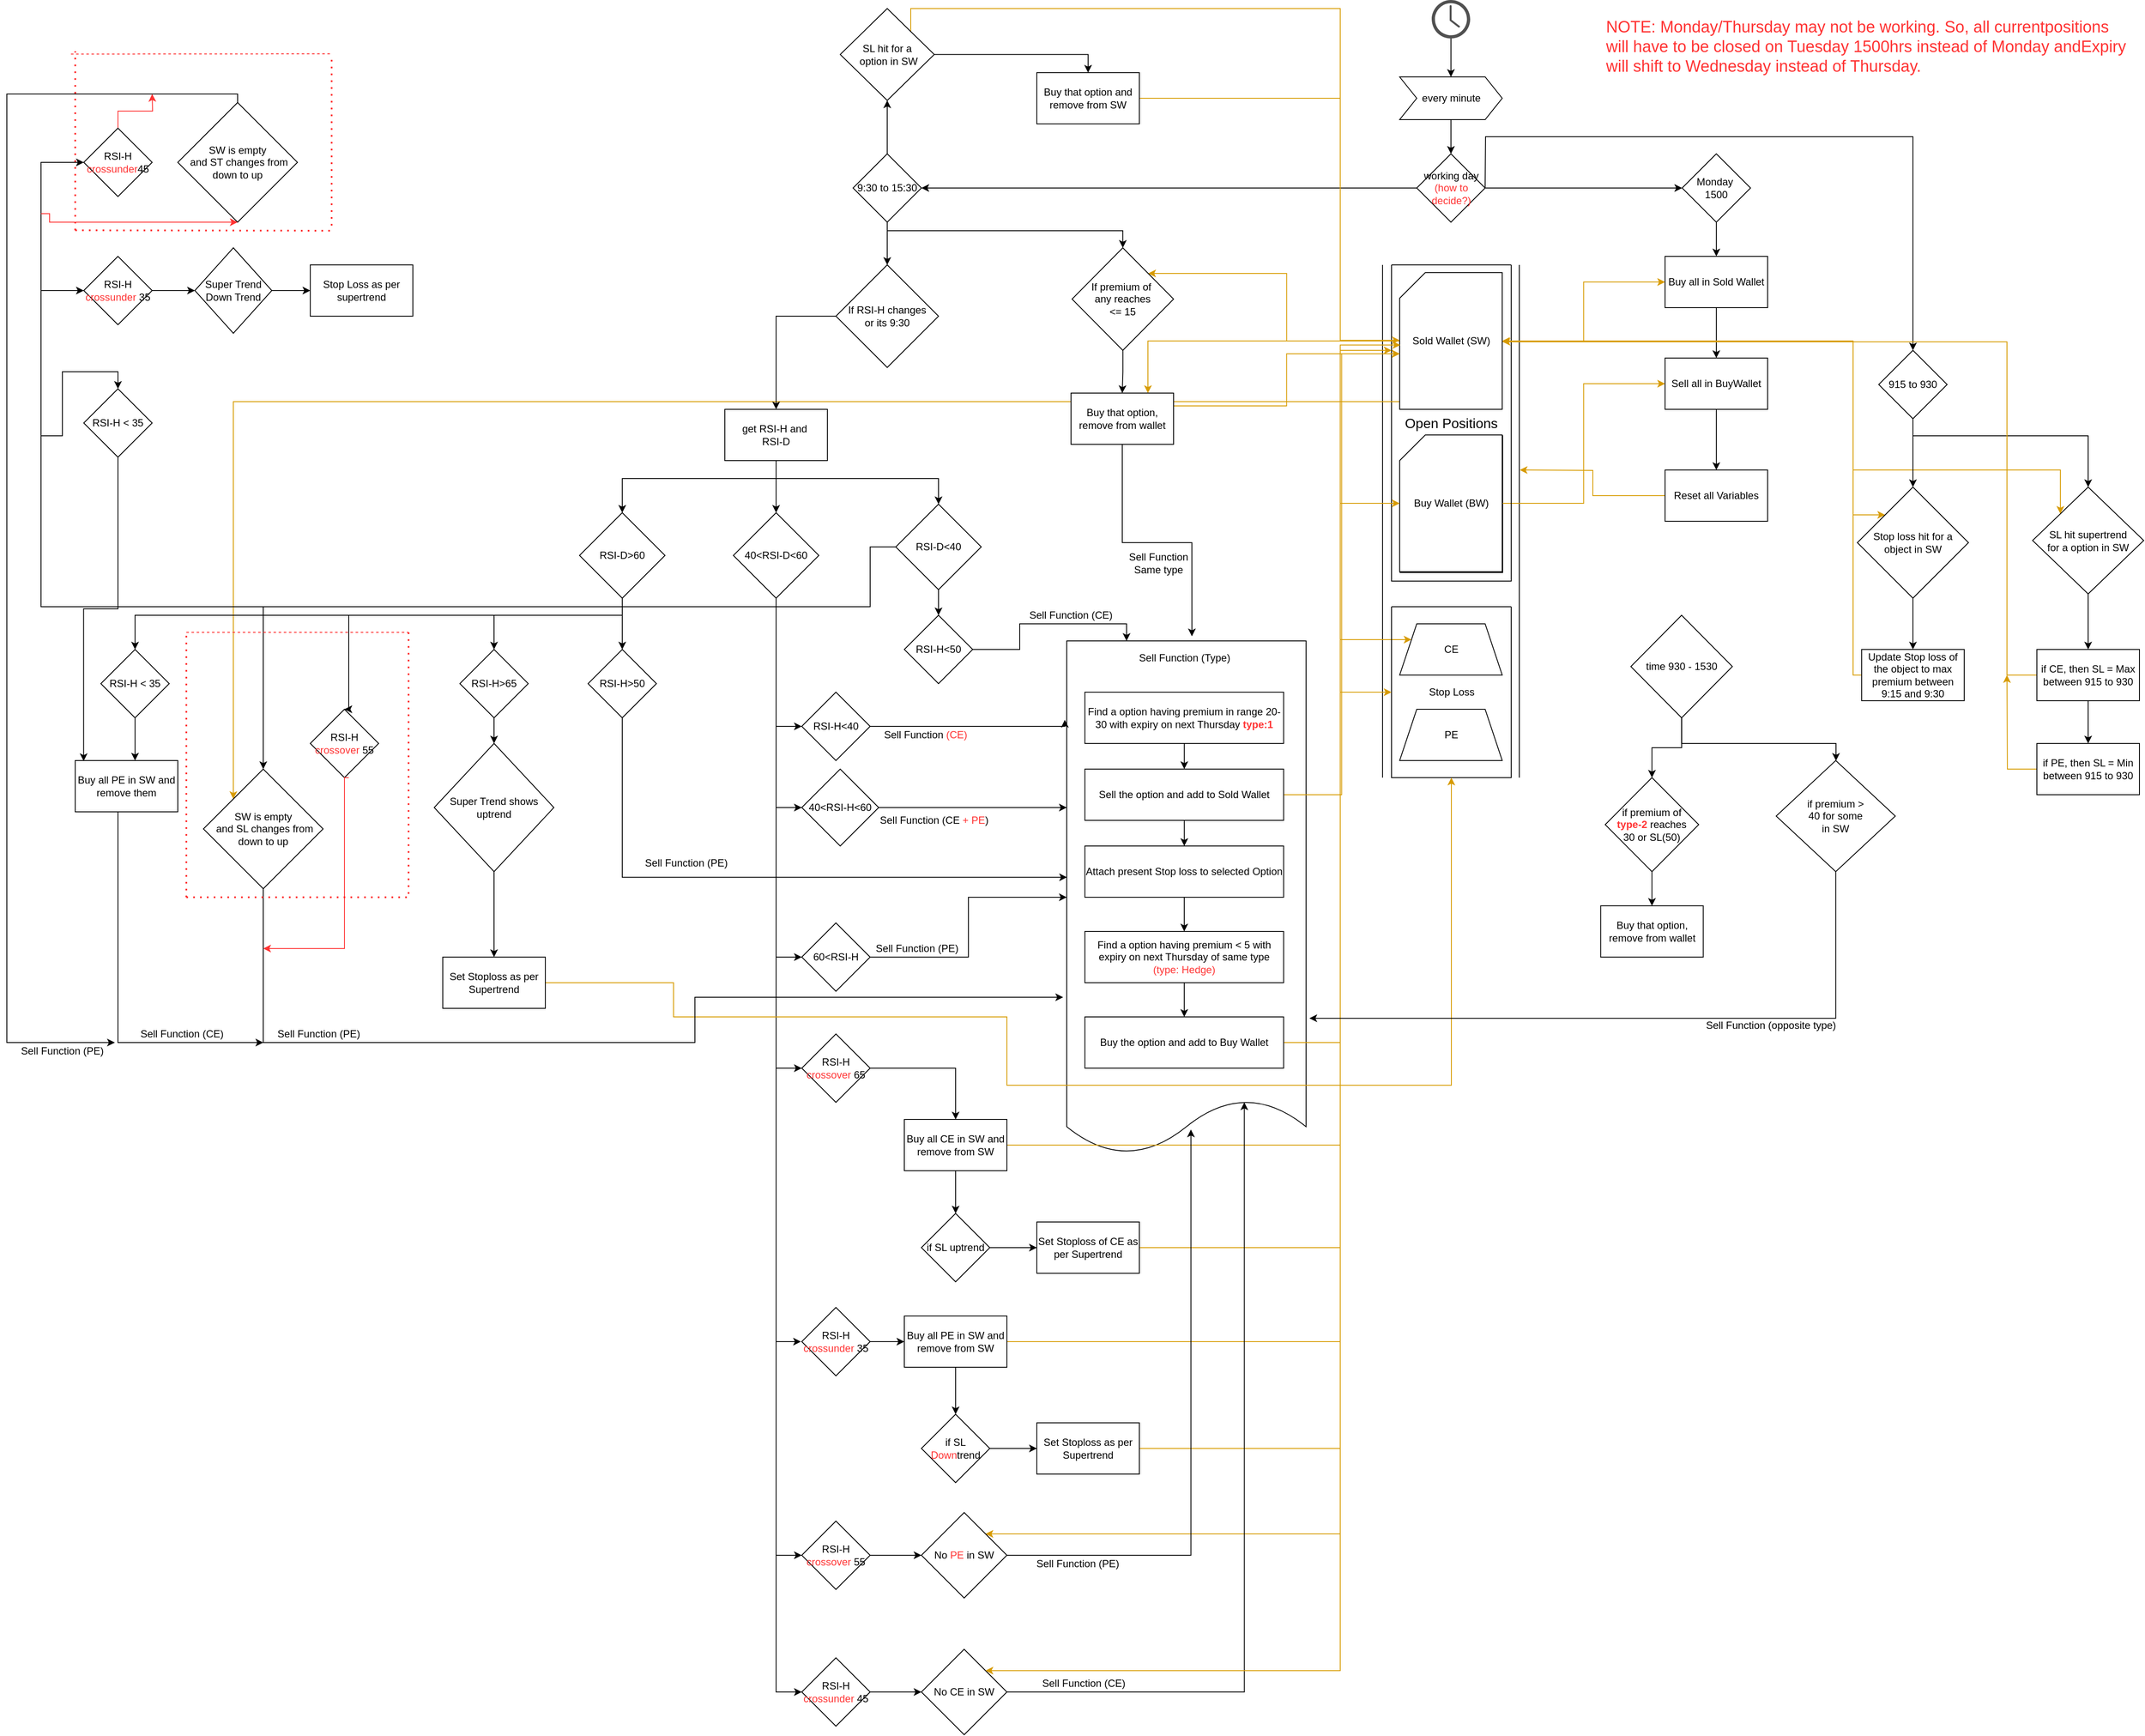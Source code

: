 <mxfile version="14.8.6" type="github"><diagram id="KY8nGE0dPkkAISgeJy1f" name="Page-3"><mxGraphModel dx="2738" dy="536" grid="1" gridSize="10" guides="1" tooltips="1" connect="1" arrows="1" fold="1" page="1" pageScale="1" pageWidth="850" pageHeight="1100" math="0" shadow="0"><root><mxCell id="9Hl6sUmpOpf6nHVxcBFV-0"/><mxCell id="9Hl6sUmpOpf6nHVxcBFV-1" parent="9Hl6sUmpOpf6nHVxcBFV-0"/><mxCell id="pFyvLPc3JWA0aBhkXny3-4" value="" style="endArrow=none;html=1;" parent="9Hl6sUmpOpf6nHVxcBFV-1" edge="1"><mxGeometry width="50" height="50" relative="1" as="geometry"><mxPoint x="79.5" y="920" as="sourcePoint"/><mxPoint x="79.5" y="320" as="targetPoint"/></mxGeometry></mxCell><mxCell id="pFyvLPc3JWA0aBhkXny3-5" value="" style="endArrow=none;html=1;" parent="9Hl6sUmpOpf6nHVxcBFV-1" edge="1"><mxGeometry width="50" height="50" relative="1" as="geometry"><mxPoint x="-80.5" y="920" as="sourcePoint"/><mxPoint x="-80.5" y="320" as="targetPoint"/></mxGeometry></mxCell><mxCell id="pFyvLPc3JWA0aBhkXny3-10" style="edgeStyle=orthogonalEdgeStyle;rounded=0;orthogonalLoop=1;jettySize=auto;html=1;entryX=0.5;entryY=0;entryDx=0;entryDy=0;" parent="9Hl6sUmpOpf6nHVxcBFV-1" source="pFyvLPc3JWA0aBhkXny3-6" target="pFyvLPc3JWA0aBhkXny3-9" edge="1"><mxGeometry relative="1" as="geometry"/></mxCell><mxCell id="pFyvLPc3JWA0aBhkXny3-6" value="" style="pointerEvents=1;shadow=0;dashed=0;html=1;strokeColor=none;fillColor=#505050;labelPosition=center;verticalLabelPosition=bottom;verticalAlign=top;outlineConnect=0;align=center;shape=mxgraph.office.concepts.clock;" parent="9Hl6sUmpOpf6nHVxcBFV-1" vertex="1"><mxGeometry x="-23" y="10" width="45" height="45" as="geometry"/></mxCell><mxCell id="pFyvLPc3JWA0aBhkXny3-13" style="edgeStyle=orthogonalEdgeStyle;rounded=0;orthogonalLoop=1;jettySize=auto;html=1;entryX=0.5;entryY=0;entryDx=0;entryDy=0;" parent="9Hl6sUmpOpf6nHVxcBFV-1" source="pFyvLPc3JWA0aBhkXny3-9" target="pFyvLPc3JWA0aBhkXny3-12" edge="1"><mxGeometry relative="1" as="geometry"/></mxCell><mxCell id="pFyvLPc3JWA0aBhkXny3-9" value="every minute" style="shape=step;perimeter=stepPerimeter;whiteSpace=wrap;html=1;fixedSize=1;" parent="9Hl6sUmpOpf6nHVxcBFV-1" vertex="1"><mxGeometry x="-60.5" y="100" width="120" height="50" as="geometry"/></mxCell><mxCell id="pFyvLPc3JWA0aBhkXny3-26" style="edgeStyle=orthogonalEdgeStyle;rounded=0;orthogonalLoop=1;jettySize=auto;html=1;entryX=0;entryY=0.5;entryDx=0;entryDy=0;" parent="9Hl6sUmpOpf6nHVxcBFV-1" source="pFyvLPc3JWA0aBhkXny3-12" target="pFyvLPc3JWA0aBhkXny3-23" edge="1"><mxGeometry relative="1" as="geometry"/></mxCell><mxCell id="pFyvLPc3JWA0aBhkXny3-37" style="edgeStyle=orthogonalEdgeStyle;rounded=0;orthogonalLoop=1;jettySize=auto;html=1;exitX=0;exitY=0.5;exitDx=0;exitDy=0;" parent="9Hl6sUmpOpf6nHVxcBFV-1" source="pFyvLPc3JWA0aBhkXny3-12" target="pFyvLPc3JWA0aBhkXny3-36" edge="1"><mxGeometry relative="1" as="geometry"/></mxCell><mxCell id="pFyvLPc3JWA0aBhkXny3-112" style="edgeStyle=orthogonalEdgeStyle;rounded=0;orthogonalLoop=1;jettySize=auto;html=1;" parent="9Hl6sUmpOpf6nHVxcBFV-1" source="pFyvLPc3JWA0aBhkXny3-12" target="pFyvLPc3JWA0aBhkXny3-111" edge="1"><mxGeometry relative="1" as="geometry"><Array as="points"><mxPoint x="40" y="170"/><mxPoint x="540" y="170"/></Array></mxGeometry></mxCell><mxCell id="pFyvLPc3JWA0aBhkXny3-12" value="working day &lt;font color=&quot;#FF3333&quot;&gt;(how to decide?)&lt;/font&gt;" style="rhombus;whiteSpace=wrap;html=1;" parent="9Hl6sUmpOpf6nHVxcBFV-1" vertex="1"><mxGeometry x="-40.5" y="190" width="80" height="80" as="geometry"/></mxCell><mxCell id="pFyvLPc3JWA0aBhkXny3-15" value="Sold Wallet" style="shape=card;whiteSpace=wrap;html=1;" parent="9Hl6sUmpOpf6nHVxcBFV-1" vertex="1"><mxGeometry x="-60" y="520" width="120" height="160" as="geometry"/></mxCell><mxCell id="pFyvLPc3JWA0aBhkXny3-32" style="edgeStyle=orthogonalEdgeStyle;rounded=0;orthogonalLoop=1;jettySize=auto;html=1;entryX=0;entryY=0.5;entryDx=0;entryDy=0;fillColor=#ffe6cc;strokeColor=#d79b00;" parent="9Hl6sUmpOpf6nHVxcBFV-1" source="pFyvLPc3JWA0aBhkXny3-16" target="pFyvLPc3JWA0aBhkXny3-30" edge="1"><mxGeometry relative="1" as="geometry"/></mxCell><mxCell id="pFyvLPc3JWA0aBhkXny3-16" value="Buy Wallet (BW)" style="shape=card;whiteSpace=wrap;html=1;" parent="9Hl6sUmpOpf6nHVxcBFV-1" vertex="1"><mxGeometry x="-60.5" y="519" width="120" height="160" as="geometry"/></mxCell><mxCell id="pFyvLPc3JWA0aBhkXny3-18" value="" style="swimlane;startSize=0;" parent="9Hl6sUmpOpf6nHVxcBFV-1" vertex="1"><mxGeometry x="-70" y="320" width="140" height="370" as="geometry"><mxRectangle x="-70" y="320" width="50" height="40" as="alternateBounds"/></mxGeometry></mxCell><mxCell id="pFyvLPc3JWA0aBhkXny3-20" value="&lt;font style=&quot;font-size: 16px&quot;&gt;Open Positions&lt;/font&gt;" style="text;html=1;strokeColor=none;fillColor=none;align=center;verticalAlign=middle;whiteSpace=wrap;rounded=0;" parent="pFyvLPc3JWA0aBhkXny3-18" vertex="1"><mxGeometry y="175" width="140" height="20" as="geometry"/></mxCell><mxCell id="pFyvLPc3JWA0aBhkXny3-29" style="edgeStyle=orthogonalEdgeStyle;rounded=0;orthogonalLoop=1;jettySize=auto;html=1;" parent="9Hl6sUmpOpf6nHVxcBFV-1" source="pFyvLPc3JWA0aBhkXny3-23" target="pFyvLPc3JWA0aBhkXny3-27" edge="1"><mxGeometry relative="1" as="geometry"/></mxCell><mxCell id="pFyvLPc3JWA0aBhkXny3-23" value="Monday&amp;nbsp;&lt;br&gt;1500" style="rhombus;whiteSpace=wrap;html=1;" parent="9Hl6sUmpOpf6nHVxcBFV-1" vertex="1"><mxGeometry x="270" y="190" width="80" height="80" as="geometry"/></mxCell><mxCell id="pFyvLPc3JWA0aBhkXny3-28" style="edgeStyle=orthogonalEdgeStyle;rounded=0;orthogonalLoop=1;jettySize=auto;html=1;entryX=0;entryY=0.5;entryDx=0;entryDy=0;fillColor=#ffe6cc;strokeColor=#d79b00;" parent="9Hl6sUmpOpf6nHVxcBFV-1" source="pFyvLPc3JWA0aBhkXny3-25" target="pFyvLPc3JWA0aBhkXny3-27" edge="1"><mxGeometry relative="1" as="geometry"/></mxCell><mxCell id="pFyvLPc3JWA0aBhkXny3-40" style="edgeStyle=orthogonalEdgeStyle;rounded=0;orthogonalLoop=1;jettySize=auto;html=1;entryX=1;entryY=0;entryDx=0;entryDy=0;fillColor=#ffe6cc;strokeColor=#d79b00;" parent="9Hl6sUmpOpf6nHVxcBFV-1" source="pFyvLPc3JWA0aBhkXny3-25" target="pFyvLPc3JWA0aBhkXny3-38" edge="1"><mxGeometry relative="1" as="geometry"/></mxCell><mxCell id="pFyvLPc3JWA0aBhkXny3-43" style="edgeStyle=orthogonalEdgeStyle;rounded=0;orthogonalLoop=1;jettySize=auto;html=1;entryX=0.75;entryY=0;entryDx=0;entryDy=0;fillColor=#ffe6cc;strokeColor=#d79b00;" parent="9Hl6sUmpOpf6nHVxcBFV-1" source="pFyvLPc3JWA0aBhkXny3-25" target="pFyvLPc3JWA0aBhkXny3-41" edge="1"><mxGeometry relative="1" as="geometry"/></mxCell><mxCell id="pFyvLPc3JWA0aBhkXny3-116" style="edgeStyle=orthogonalEdgeStyle;rounded=0;orthogonalLoop=1;jettySize=auto;html=1;entryX=0;entryY=0;entryDx=0;entryDy=0;fillColor=#ffe6cc;strokeColor=#d79b00;" parent="9Hl6sUmpOpf6nHVxcBFV-1" source="pFyvLPc3JWA0aBhkXny3-25" target="pFyvLPc3JWA0aBhkXny3-114" edge="1"><mxGeometry relative="1" as="geometry"><Array as="points"><mxPoint x="470" y="409"/><mxPoint x="470" y="612"/></Array></mxGeometry></mxCell><mxCell id="VqmPlCqEzOCho1LtVyhW-2" style="edgeStyle=orthogonalEdgeStyle;rounded=0;orthogonalLoop=1;jettySize=auto;html=1;entryX=0;entryY=0;entryDx=0;entryDy=0;fillColor=#ffe6cc;strokeColor=#d79b00;" parent="9Hl6sUmpOpf6nHVxcBFV-1" source="pFyvLPc3JWA0aBhkXny3-25" target="VqmPlCqEzOCho1LtVyhW-0" edge="1"><mxGeometry relative="1" as="geometry"><Array as="points"><mxPoint x="470" y="410"/><mxPoint x="470" y="560"/><mxPoint x="713" y="560"/></Array></mxGeometry></mxCell><mxCell id="zXnOxAxmvTz_njsYT4QD-3" style="edgeStyle=orthogonalEdgeStyle;rounded=0;orthogonalLoop=1;jettySize=auto;html=1;entryX=1;entryY=1;entryDx=0;entryDy=0;fillColor=#ffe6cc;strokeColor=#d79b00;" parent="9Hl6sUmpOpf6nHVxcBFV-1" source="pFyvLPc3JWA0aBhkXny3-25" target="zXnOxAxmvTz_njsYT4QD-1" edge="1"><mxGeometry relative="1" as="geometry"><Array as="points"><mxPoint x="-130" y="409"/><mxPoint x="-130" y="20"/><mxPoint x="-632" y="20"/></Array></mxGeometry></mxCell><mxCell id="zXnOxAxmvTz_njsYT4QD-69" style="edgeStyle=orthogonalEdgeStyle;rounded=0;orthogonalLoop=1;jettySize=auto;html=1;entryX=0;entryY=0;entryDx=0;entryDy=0;fillColor=#ffe6cc;strokeColor=#d79b00;" parent="9Hl6sUmpOpf6nHVxcBFV-1" source="pFyvLPc3JWA0aBhkXny3-25" target="zXnOxAxmvTz_njsYT4QD-64" edge="1"><mxGeometry relative="1" as="geometry"><Array as="points"><mxPoint x="-1425" y="480"/></Array></mxGeometry></mxCell><mxCell id="pFyvLPc3JWA0aBhkXny3-25" value="Sold Wallet (SW)" style="shape=card;whiteSpace=wrap;html=1;" parent="9Hl6sUmpOpf6nHVxcBFV-1" vertex="1"><mxGeometry x="-60.5" y="329" width="120" height="160" as="geometry"/></mxCell><mxCell id="pFyvLPc3JWA0aBhkXny3-31" style="edgeStyle=orthogonalEdgeStyle;rounded=0;orthogonalLoop=1;jettySize=auto;html=1;" parent="9Hl6sUmpOpf6nHVxcBFV-1" source="pFyvLPc3JWA0aBhkXny3-27" target="pFyvLPc3JWA0aBhkXny3-30" edge="1"><mxGeometry relative="1" as="geometry"/></mxCell><mxCell id="pFyvLPc3JWA0aBhkXny3-27" value="Buy all in Sold Wallet" style="rounded=0;whiteSpace=wrap;html=1;" parent="9Hl6sUmpOpf6nHVxcBFV-1" vertex="1"><mxGeometry x="250" y="310" width="120" height="60" as="geometry"/></mxCell><mxCell id="pFyvLPc3JWA0aBhkXny3-35" style="edgeStyle=orthogonalEdgeStyle;rounded=0;orthogonalLoop=1;jettySize=auto;html=1;" parent="9Hl6sUmpOpf6nHVxcBFV-1" source="pFyvLPc3JWA0aBhkXny3-30" target="pFyvLPc3JWA0aBhkXny3-33" edge="1"><mxGeometry relative="1" as="geometry"/></mxCell><mxCell id="pFyvLPc3JWA0aBhkXny3-30" value="Sell all in BuyWallet" style="rounded=0;whiteSpace=wrap;html=1;" parent="9Hl6sUmpOpf6nHVxcBFV-1" vertex="1"><mxGeometry x="250" y="429" width="120" height="60" as="geometry"/></mxCell><mxCell id="pFyvLPc3JWA0aBhkXny3-34" style="edgeStyle=orthogonalEdgeStyle;rounded=0;orthogonalLoop=1;jettySize=auto;html=1;exitX=0;exitY=0.5;exitDx=0;exitDy=0;fillColor=#ffe6cc;strokeColor=#d79b00;" parent="9Hl6sUmpOpf6nHVxcBFV-1" source="pFyvLPc3JWA0aBhkXny3-33" edge="1"><mxGeometry relative="1" as="geometry"><mxPoint x="80" y="560" as="targetPoint"/></mxGeometry></mxCell><mxCell id="pFyvLPc3JWA0aBhkXny3-33" value="Reset all Variables" style="rounded=0;whiteSpace=wrap;html=1;" parent="9Hl6sUmpOpf6nHVxcBFV-1" vertex="1"><mxGeometry x="250" y="560" width="120" height="60" as="geometry"/></mxCell><mxCell id="pFyvLPc3JWA0aBhkXny3-39" style="edgeStyle=orthogonalEdgeStyle;rounded=0;orthogonalLoop=1;jettySize=auto;html=1;exitX=0.5;exitY=1;exitDx=0;exitDy=0;entryX=0.5;entryY=0;entryDx=0;entryDy=0;" parent="9Hl6sUmpOpf6nHVxcBFV-1" source="pFyvLPc3JWA0aBhkXny3-36" target="pFyvLPc3JWA0aBhkXny3-38" edge="1"><mxGeometry relative="1" as="geometry"><Array as="points"><mxPoint x="-660" y="280"/><mxPoint x="-384" y="280"/></Array></mxGeometry></mxCell><mxCell id="pFyvLPc3JWA0aBhkXny3-62" style="edgeStyle=orthogonalEdgeStyle;rounded=0;orthogonalLoop=1;jettySize=auto;html=1;" parent="9Hl6sUmpOpf6nHVxcBFV-1" source="pFyvLPc3JWA0aBhkXny3-36" target="pFyvLPc3JWA0aBhkXny3-61" edge="1"><mxGeometry relative="1" as="geometry"/></mxCell><mxCell id="zXnOxAxmvTz_njsYT4QD-2" style="edgeStyle=orthogonalEdgeStyle;rounded=0;orthogonalLoop=1;jettySize=auto;html=1;entryX=0.5;entryY=1;entryDx=0;entryDy=0;" parent="9Hl6sUmpOpf6nHVxcBFV-1" source="pFyvLPc3JWA0aBhkXny3-36" target="zXnOxAxmvTz_njsYT4QD-1" edge="1"><mxGeometry relative="1" as="geometry"/></mxCell><mxCell id="pFyvLPc3JWA0aBhkXny3-36" value="9:30 to 15:30" style="rhombus;whiteSpace=wrap;html=1;" parent="9Hl6sUmpOpf6nHVxcBFV-1" vertex="1"><mxGeometry x="-700" y="190" width="80" height="80" as="geometry"/></mxCell><mxCell id="pFyvLPc3JWA0aBhkXny3-42" style="edgeStyle=orthogonalEdgeStyle;rounded=0;orthogonalLoop=1;jettySize=auto;html=1;" parent="9Hl6sUmpOpf6nHVxcBFV-1" source="pFyvLPc3JWA0aBhkXny3-38" target="pFyvLPc3JWA0aBhkXny3-41" edge="1"><mxGeometry relative="1" as="geometry"/></mxCell><mxCell id="pFyvLPc3JWA0aBhkXny3-38" value="If premium of&amp;nbsp;&lt;br&gt;any reaches &lt;br&gt;&amp;lt;= 15" style="rhombus;whiteSpace=wrap;html=1;" parent="9Hl6sUmpOpf6nHVxcBFV-1" vertex="1"><mxGeometry x="-443.75" y="300" width="118.75" height="120" as="geometry"/></mxCell><mxCell id="pFyvLPc3JWA0aBhkXny3-44" style="edgeStyle=orthogonalEdgeStyle;rounded=0;orthogonalLoop=1;jettySize=auto;html=1;exitX=1;exitY=0.25;exitDx=0;exitDy=0;entryX=0;entryY=0;entryDx=0;entryDy=95;entryPerimeter=0;fillColor=#ffe6cc;strokeColor=#d79b00;" parent="9Hl6sUmpOpf6nHVxcBFV-1" source="pFyvLPc3JWA0aBhkXny3-41" target="pFyvLPc3JWA0aBhkXny3-25" edge="1"><mxGeometry relative="1" as="geometry"/></mxCell><mxCell id="pFyvLPc3JWA0aBhkXny3-46" style="edgeStyle=orthogonalEdgeStyle;rounded=0;orthogonalLoop=1;jettySize=auto;html=1;exitX=0.5;exitY=1;exitDx=0;exitDy=0;entryX=0.523;entryY=-0.009;entryDx=0;entryDy=0;entryPerimeter=0;" parent="9Hl6sUmpOpf6nHVxcBFV-1" source="pFyvLPc3JWA0aBhkXny3-41" target="pFyvLPc3JWA0aBhkXny3-70" edge="1"><mxGeometry relative="1" as="geometry"><mxPoint x="-385" y="569" as="targetPoint"/></mxGeometry></mxCell><mxCell id="pFyvLPc3JWA0aBhkXny3-41" value="Buy that option, remove from wallet" style="rounded=0;whiteSpace=wrap;html=1;" parent="9Hl6sUmpOpf6nHVxcBFV-1" vertex="1"><mxGeometry x="-445" y="470" width="120" height="60" as="geometry"/></mxCell><mxCell id="pFyvLPc3JWA0aBhkXny3-64" style="edgeStyle=orthogonalEdgeStyle;rounded=0;orthogonalLoop=1;jettySize=auto;html=1;entryX=0.5;entryY=0;entryDx=0;entryDy=0;" parent="9Hl6sUmpOpf6nHVxcBFV-1" source="pFyvLPc3JWA0aBhkXny3-57" target="pFyvLPc3JWA0aBhkXny3-59" edge="1"><mxGeometry relative="1" as="geometry"><Array as="points"><mxPoint x="-790" y="560"/><mxPoint x="-790" y="560"/></Array></mxGeometry></mxCell><mxCell id="pFyvLPc3JWA0aBhkXny3-68" style="edgeStyle=orthogonalEdgeStyle;rounded=0;orthogonalLoop=1;jettySize=auto;html=1;entryX=0.5;entryY=0;entryDx=0;entryDy=0;" parent="9Hl6sUmpOpf6nHVxcBFV-1" source="pFyvLPc3JWA0aBhkXny3-57" target="pFyvLPc3JWA0aBhkXny3-67" edge="1"><mxGeometry relative="1" as="geometry"><Array as="points"><mxPoint x="-790" y="570"/><mxPoint x="-970" y="570"/></Array></mxGeometry></mxCell><mxCell id="pFyvLPc3JWA0aBhkXny3-69" style="edgeStyle=orthogonalEdgeStyle;rounded=0;orthogonalLoop=1;jettySize=auto;html=1;" parent="9Hl6sUmpOpf6nHVxcBFV-1" source="pFyvLPc3JWA0aBhkXny3-57" target="pFyvLPc3JWA0aBhkXny3-66" edge="1"><mxGeometry relative="1" as="geometry"><Array as="points"><mxPoint x="-790" y="570"/><mxPoint x="-600" y="570"/></Array></mxGeometry></mxCell><mxCell id="pFyvLPc3JWA0aBhkXny3-57" value="get RSI-H and&amp;nbsp;&lt;br&gt;RSI-D" style="rounded=0;whiteSpace=wrap;html=1;" parent="9Hl6sUmpOpf6nHVxcBFV-1" vertex="1"><mxGeometry x="-850" y="489" width="120" height="60" as="geometry"/></mxCell><mxCell id="pFyvLPc3JWA0aBhkXny3-91" style="edgeStyle=orthogonalEdgeStyle;rounded=0;orthogonalLoop=1;jettySize=auto;html=1;exitX=0.5;exitY=1;exitDx=0;exitDy=0;entryX=0;entryY=0.5;entryDx=0;entryDy=0;" parent="9Hl6sUmpOpf6nHVxcBFV-1" source="pFyvLPc3JWA0aBhkXny3-59" target="pFyvLPc3JWA0aBhkXny3-88" edge="1"><mxGeometry relative="1" as="geometry"/></mxCell><mxCell id="pFyvLPc3JWA0aBhkXny3-92" style="edgeStyle=orthogonalEdgeStyle;rounded=0;orthogonalLoop=1;jettySize=auto;html=1;entryX=0;entryY=0.5;entryDx=0;entryDy=0;" parent="9Hl6sUmpOpf6nHVxcBFV-1" source="pFyvLPc3JWA0aBhkXny3-59" target="pFyvLPc3JWA0aBhkXny3-89" edge="1"><mxGeometry relative="1" as="geometry"/></mxCell><mxCell id="pFyvLPc3JWA0aBhkXny3-93" style="edgeStyle=orthogonalEdgeStyle;rounded=0;orthogonalLoop=1;jettySize=auto;html=1;entryX=0;entryY=0.5;entryDx=0;entryDy=0;" parent="9Hl6sUmpOpf6nHVxcBFV-1" source="pFyvLPc3JWA0aBhkXny3-59" target="pFyvLPc3JWA0aBhkXny3-90" edge="1"><mxGeometry relative="1" as="geometry"/></mxCell><mxCell id="zXnOxAxmvTz_njsYT4QD-9" style="edgeStyle=orthogonalEdgeStyle;rounded=0;orthogonalLoop=1;jettySize=auto;html=1;entryX=0;entryY=0.5;entryDx=0;entryDy=0;" parent="9Hl6sUmpOpf6nHVxcBFV-1" source="pFyvLPc3JWA0aBhkXny3-59" target="zXnOxAxmvTz_njsYT4QD-8" edge="1"><mxGeometry relative="1" as="geometry"/></mxCell><mxCell id="zXnOxAxmvTz_njsYT4QD-25" style="edgeStyle=orthogonalEdgeStyle;rounded=0;orthogonalLoop=1;jettySize=auto;html=1;" parent="9Hl6sUmpOpf6nHVxcBFV-1" source="pFyvLPc3JWA0aBhkXny3-59" edge="1"><mxGeometry relative="1" as="geometry"><mxPoint x="-761" y="1580" as="targetPoint"/><Array as="points"><mxPoint x="-790" y="1580"/></Array></mxGeometry></mxCell><mxCell id="zXnOxAxmvTz_njsYT4QD-37" style="edgeStyle=orthogonalEdgeStyle;rounded=0;orthogonalLoop=1;jettySize=auto;html=1;entryX=0;entryY=0.5;entryDx=0;entryDy=0;" parent="9Hl6sUmpOpf6nHVxcBFV-1" source="pFyvLPc3JWA0aBhkXny3-59" target="zXnOxAxmvTz_njsYT4QD-36" edge="1"><mxGeometry relative="1" as="geometry"/></mxCell><mxCell id="zXnOxAxmvTz_njsYT4QD-44" style="edgeStyle=orthogonalEdgeStyle;rounded=0;orthogonalLoop=1;jettySize=auto;html=1;entryX=0;entryY=0.5;entryDx=0;entryDy=0;" parent="9Hl6sUmpOpf6nHVxcBFV-1" source="pFyvLPc3JWA0aBhkXny3-59" target="zXnOxAxmvTz_njsYT4QD-43" edge="1"><mxGeometry relative="1" as="geometry"/></mxCell><mxCell id="pFyvLPc3JWA0aBhkXny3-59" value="40&amp;lt;RSI-D&amp;lt;60" style="rhombus;whiteSpace=wrap;html=1;" parent="9Hl6sUmpOpf6nHVxcBFV-1" vertex="1"><mxGeometry x="-840" y="610" width="100" height="100" as="geometry"/></mxCell><mxCell id="pFyvLPc3JWA0aBhkXny3-63" style="edgeStyle=orthogonalEdgeStyle;rounded=0;orthogonalLoop=1;jettySize=auto;html=1;" parent="9Hl6sUmpOpf6nHVxcBFV-1" source="pFyvLPc3JWA0aBhkXny3-61" target="pFyvLPc3JWA0aBhkXny3-57" edge="1"><mxGeometry relative="1" as="geometry"/></mxCell><mxCell id="pFyvLPc3JWA0aBhkXny3-61" value="If RSI-H changes&lt;br&gt;or its 9:30" style="rhombus;whiteSpace=wrap;html=1;" parent="9Hl6sUmpOpf6nHVxcBFV-1" vertex="1"><mxGeometry x="-720" y="320" width="120" height="120" as="geometry"/></mxCell><mxCell id="pFyvLPc3JWA0aBhkXny3-101" style="edgeStyle=orthogonalEdgeStyle;rounded=0;orthogonalLoop=1;jettySize=auto;html=1;entryX=0.5;entryY=0;entryDx=0;entryDy=0;" parent="9Hl6sUmpOpf6nHVxcBFV-1" source="pFyvLPc3JWA0aBhkXny3-66" target="pFyvLPc3JWA0aBhkXny3-100" edge="1"><mxGeometry relative="1" as="geometry"/></mxCell><mxCell id="zXnOxAxmvTz_njsYT4QD-77" style="edgeStyle=orthogonalEdgeStyle;rounded=0;orthogonalLoop=1;jettySize=auto;html=1;entryX=0;entryY=0.5;entryDx=0;entryDy=0;" parent="9Hl6sUmpOpf6nHVxcBFV-1" source="pFyvLPc3JWA0aBhkXny3-66" target="zXnOxAxmvTz_njsYT4QD-78" edge="1"><mxGeometry relative="1" as="geometry"><mxPoint x="-1500" y="360" as="targetPoint"/><Array as="points"><mxPoint x="-680" y="650"/><mxPoint x="-680" y="720"/><mxPoint x="-1650" y="720"/><mxPoint x="-1650" y="350"/></Array></mxGeometry></mxCell><mxCell id="pFyvLPc3JWA0aBhkXny3-66" value="RSI-D&amp;lt;40" style="rhombus;whiteSpace=wrap;html=1;" parent="9Hl6sUmpOpf6nHVxcBFV-1" vertex="1"><mxGeometry x="-650" y="600" width="100" height="100" as="geometry"/></mxCell><mxCell id="pFyvLPc3JWA0aBhkXny3-105" style="edgeStyle=orthogonalEdgeStyle;rounded=0;orthogonalLoop=1;jettySize=auto;html=1;" parent="9Hl6sUmpOpf6nHVxcBFV-1" source="pFyvLPc3JWA0aBhkXny3-67" target="pFyvLPc3JWA0aBhkXny3-104" edge="1"><mxGeometry relative="1" as="geometry"/></mxCell><mxCell id="zXnOxAxmvTz_njsYT4QD-55" style="edgeStyle=orthogonalEdgeStyle;rounded=0;orthogonalLoop=1;jettySize=auto;html=1;" parent="9Hl6sUmpOpf6nHVxcBFV-1" source="pFyvLPc3JWA0aBhkXny3-67" target="zXnOxAxmvTz_njsYT4QD-54" edge="1"><mxGeometry relative="1" as="geometry"><Array as="points"><mxPoint x="-970" y="730"/><mxPoint x="-1120" y="730"/></Array></mxGeometry></mxCell><mxCell id="zXnOxAxmvTz_njsYT4QD-62" style="edgeStyle=orthogonalEdgeStyle;rounded=0;orthogonalLoop=1;jettySize=auto;html=1;entryX=0.5;entryY=0;entryDx=0;entryDy=0;" parent="9Hl6sUmpOpf6nHVxcBFV-1" source="pFyvLPc3JWA0aBhkXny3-67" target="zXnOxAxmvTz_njsYT4QD-61" edge="1"><mxGeometry relative="1" as="geometry"><Array as="points"><mxPoint x="-970" y="730"/><mxPoint x="-1290" y="730"/></Array></mxGeometry></mxCell><mxCell id="zXnOxAxmvTz_njsYT4QD-72" style="edgeStyle=orthogonalEdgeStyle;rounded=0;orthogonalLoop=1;jettySize=auto;html=1;entryX=0.5;entryY=0;entryDx=0;entryDy=0;" parent="9Hl6sUmpOpf6nHVxcBFV-1" source="pFyvLPc3JWA0aBhkXny3-67" target="zXnOxAxmvTz_njsYT4QD-71" edge="1"><mxGeometry relative="1" as="geometry"><Array as="points"><mxPoint x="-970" y="730"/><mxPoint x="-1540" y="730"/></Array></mxGeometry></mxCell><mxCell id="pFyvLPc3JWA0aBhkXny3-67" value="RSI-D&amp;gt;60" style="rhombus;whiteSpace=wrap;html=1;" parent="9Hl6sUmpOpf6nHVxcBFV-1" vertex="1"><mxGeometry x="-1020" y="610" width="100" height="100" as="geometry"/></mxCell><mxCell id="pFyvLPc3JWA0aBhkXny3-70" value="" style="shape=document;whiteSpace=wrap;html=1;boundedLbl=1;size=0.105;" parent="9Hl6sUmpOpf6nHVxcBFV-1" vertex="1"><mxGeometry x="-450" y="760" width="280" height="600" as="geometry"/></mxCell><mxCell id="pFyvLPc3JWA0aBhkXny3-71" value="Sell Function (Type)" style="text;html=1;strokeColor=none;fillColor=none;align=center;verticalAlign=middle;whiteSpace=wrap;rounded=0;" parent="9Hl6sUmpOpf6nHVxcBFV-1" vertex="1"><mxGeometry x="-372.5" y="770" width="120" height="20" as="geometry"/></mxCell><mxCell id="pFyvLPc3JWA0aBhkXny3-75" style="edgeStyle=orthogonalEdgeStyle;rounded=0;orthogonalLoop=1;jettySize=auto;html=1;" parent="9Hl6sUmpOpf6nHVxcBFV-1" source="pFyvLPc3JWA0aBhkXny3-73" target="pFyvLPc3JWA0aBhkXny3-74" edge="1"><mxGeometry relative="1" as="geometry"/></mxCell><mxCell id="pFyvLPc3JWA0aBhkXny3-73" value="Find a option having premium in range 20-30 with expiry on next Thursday &lt;font color=&quot;#FF3333&quot;&gt;&lt;b&gt;type:1&lt;/b&gt;&lt;/font&gt;" style="rounded=0;whiteSpace=wrap;html=1;" parent="9Hl6sUmpOpf6nHVxcBFV-1" vertex="1"><mxGeometry x="-428.75" y="820" width="232.5" height="60" as="geometry"/></mxCell><mxCell id="pFyvLPc3JWA0aBhkXny3-77" style="edgeStyle=orthogonalEdgeStyle;rounded=0;orthogonalLoop=1;jettySize=auto;html=1;" parent="9Hl6sUmpOpf6nHVxcBFV-1" source="pFyvLPc3JWA0aBhkXny3-74" target="pFyvLPc3JWA0aBhkXny3-76" edge="1"><mxGeometry relative="1" as="geometry"/></mxCell><mxCell id="pFyvLPc3JWA0aBhkXny3-78" style="edgeStyle=orthogonalEdgeStyle;rounded=0;orthogonalLoop=1;jettySize=auto;html=1;exitX=1;exitY=0.5;exitDx=0;exitDy=0;entryX=0;entryY=0;entryDx=0;entryDy=95;entryPerimeter=0;fillColor=#ffe6cc;strokeColor=#d79b00;" parent="9Hl6sUmpOpf6nHVxcBFV-1" source="pFyvLPc3JWA0aBhkXny3-74" target="pFyvLPc3JWA0aBhkXny3-25" edge="1"><mxGeometry relative="1" as="geometry"/></mxCell><mxCell id="pFyvLPc3JWA0aBhkXny3-74" value="Sell the option and add to Sold Wallet" style="rounded=0;whiteSpace=wrap;html=1;" parent="9Hl6sUmpOpf6nHVxcBFV-1" vertex="1"><mxGeometry x="-428.75" y="910" width="232.5" height="60" as="geometry"/></mxCell><mxCell id="pFyvLPc3JWA0aBhkXny3-80" style="edgeStyle=orthogonalEdgeStyle;rounded=0;orthogonalLoop=1;jettySize=auto;html=1;" parent="9Hl6sUmpOpf6nHVxcBFV-1" source="pFyvLPc3JWA0aBhkXny3-76" target="pFyvLPc3JWA0aBhkXny3-79" edge="1"><mxGeometry relative="1" as="geometry"/></mxCell><mxCell id="pFyvLPc3JWA0aBhkXny3-76" value="Attach present Stop loss to selected Option" style="rounded=0;whiteSpace=wrap;html=1;" parent="9Hl6sUmpOpf6nHVxcBFV-1" vertex="1"><mxGeometry x="-428.75" y="1000" width="232.5" height="60" as="geometry"/></mxCell><mxCell id="pFyvLPc3JWA0aBhkXny3-82" style="edgeStyle=orthogonalEdgeStyle;rounded=0;orthogonalLoop=1;jettySize=auto;html=1;" parent="9Hl6sUmpOpf6nHVxcBFV-1" source="pFyvLPc3JWA0aBhkXny3-79" target="pFyvLPc3JWA0aBhkXny3-81" edge="1"><mxGeometry relative="1" as="geometry"/></mxCell><mxCell id="pFyvLPc3JWA0aBhkXny3-79" value="&lt;div&gt;Find a option having premium &amp;lt; 5 with expiry on next Thursday of same type &lt;br&gt;&lt;/div&gt;&lt;div&gt;&lt;font color=&quot;#FF3333&quot;&gt;(type: Hedge)&lt;/font&gt;&lt;br&gt;&lt;/div&gt;" style="rounded=0;whiteSpace=wrap;html=1;" parent="9Hl6sUmpOpf6nHVxcBFV-1" vertex="1"><mxGeometry x="-428.75" y="1100" width="232.5" height="60" as="geometry"/></mxCell><mxCell id="pFyvLPc3JWA0aBhkXny3-83" style="edgeStyle=orthogonalEdgeStyle;rounded=0;orthogonalLoop=1;jettySize=auto;html=1;fillColor=#ffe6cc;strokeColor=#d79b00;" parent="9Hl6sUmpOpf6nHVxcBFV-1" source="pFyvLPc3JWA0aBhkXny3-81" target="pFyvLPc3JWA0aBhkXny3-16" edge="1"><mxGeometry relative="1" as="geometry"><Array as="points"><mxPoint x="-130" y="1230"/><mxPoint x="-130" y="599"/></Array></mxGeometry></mxCell><mxCell id="pFyvLPc3JWA0aBhkXny3-81" value="Buy the option and add to Buy Wallet" style="rounded=0;whiteSpace=wrap;html=1;" parent="9Hl6sUmpOpf6nHVxcBFV-1" vertex="1"><mxGeometry x="-428.75" y="1200" width="232.5" height="60" as="geometry"/></mxCell><mxCell id="pFyvLPc3JWA0aBhkXny3-87" value="Sell Function &lt;br&gt;Same type" style="text;html=1;strokeColor=none;fillColor=none;align=center;verticalAlign=middle;whiteSpace=wrap;rounded=0;" parent="9Hl6sUmpOpf6nHVxcBFV-1" vertex="1"><mxGeometry x="-410" y="659" width="135" height="20" as="geometry"/></mxCell><mxCell id="pFyvLPc3JWA0aBhkXny3-94" style="edgeStyle=orthogonalEdgeStyle;rounded=0;orthogonalLoop=1;jettySize=auto;html=1;entryX=-0.008;entryY=0.154;entryDx=0;entryDy=0;entryPerimeter=0;" parent="9Hl6sUmpOpf6nHVxcBFV-1" source="pFyvLPc3JWA0aBhkXny3-88" target="pFyvLPc3JWA0aBhkXny3-70" edge="1"><mxGeometry relative="1" as="geometry"><Array as="points"><mxPoint x="-452" y="860"/></Array></mxGeometry></mxCell><mxCell id="pFyvLPc3JWA0aBhkXny3-88" value="RSI-H&amp;lt;40" style="rhombus;whiteSpace=wrap;html=1;" parent="9Hl6sUmpOpf6nHVxcBFV-1" vertex="1"><mxGeometry x="-760" y="820" width="80" height="80" as="geometry"/></mxCell><mxCell id="pFyvLPc3JWA0aBhkXny3-96" style="edgeStyle=orthogonalEdgeStyle;rounded=0;orthogonalLoop=1;jettySize=auto;html=1;" parent="9Hl6sUmpOpf6nHVxcBFV-1" source="pFyvLPc3JWA0aBhkXny3-89" edge="1"><mxGeometry relative="1" as="geometry"><mxPoint x="-450" y="955" as="targetPoint"/></mxGeometry></mxCell><mxCell id="pFyvLPc3JWA0aBhkXny3-89" value="40&amp;lt;RSI-H&amp;lt;60" style="rhombus;whiteSpace=wrap;html=1;" parent="9Hl6sUmpOpf6nHVxcBFV-1" vertex="1"><mxGeometry x="-760" y="910" width="90" height="90" as="geometry"/></mxCell><mxCell id="pFyvLPc3JWA0aBhkXny3-98" style="edgeStyle=orthogonalEdgeStyle;rounded=0;orthogonalLoop=1;jettySize=auto;html=1;exitX=1;exitY=0.5;exitDx=0;exitDy=0;" parent="9Hl6sUmpOpf6nHVxcBFV-1" source="pFyvLPc3JWA0aBhkXny3-90" target="pFyvLPc3JWA0aBhkXny3-70" edge="1"><mxGeometry relative="1" as="geometry"/></mxCell><mxCell id="pFyvLPc3JWA0aBhkXny3-90" value="60&amp;lt;RSI-H" style="rhombus;whiteSpace=wrap;html=1;" parent="9Hl6sUmpOpf6nHVxcBFV-1" vertex="1"><mxGeometry x="-760" y="1090" width="80" height="80" as="geometry"/></mxCell><mxCell id="pFyvLPc3JWA0aBhkXny3-95" value="Sell Function &lt;font color=&quot;#FF3333&quot;&gt;(CE)&lt;/font&gt;" style="text;html=1;strokeColor=none;fillColor=none;align=center;verticalAlign=middle;whiteSpace=wrap;rounded=0;" parent="9Hl6sUmpOpf6nHVxcBFV-1" vertex="1"><mxGeometry x="-680" y="860" width="130" height="20" as="geometry"/></mxCell><mxCell id="pFyvLPc3JWA0aBhkXny3-97" value="Sell Function (CE &lt;font color=&quot;#FF3333&quot;&gt;+ PE&lt;/font&gt;)" style="text;html=1;strokeColor=none;fillColor=none;align=center;verticalAlign=middle;whiteSpace=wrap;rounded=0;" parent="9Hl6sUmpOpf6nHVxcBFV-1" vertex="1"><mxGeometry x="-670" y="960" width="130" height="20" as="geometry"/></mxCell><mxCell id="pFyvLPc3JWA0aBhkXny3-99" value="Sell Function (PE)" style="text;html=1;strokeColor=none;fillColor=none;align=center;verticalAlign=middle;whiteSpace=wrap;rounded=0;" parent="9Hl6sUmpOpf6nHVxcBFV-1" vertex="1"><mxGeometry x="-690" y="1110" width="130" height="20" as="geometry"/></mxCell><mxCell id="pFyvLPc3JWA0aBhkXny3-102" style="edgeStyle=orthogonalEdgeStyle;rounded=0;orthogonalLoop=1;jettySize=auto;html=1;entryX=0.25;entryY=0;entryDx=0;entryDy=0;" parent="9Hl6sUmpOpf6nHVxcBFV-1" source="pFyvLPc3JWA0aBhkXny3-100" target="pFyvLPc3JWA0aBhkXny3-70" edge="1"><mxGeometry relative="1" as="geometry"><Array as="points"><mxPoint x="-505" y="770"/><mxPoint x="-505" y="740"/><mxPoint x="-380" y="740"/></Array></mxGeometry></mxCell><mxCell id="pFyvLPc3JWA0aBhkXny3-100" value="RSI-H&amp;lt;50" style="rhombus;whiteSpace=wrap;html=1;" parent="9Hl6sUmpOpf6nHVxcBFV-1" vertex="1"><mxGeometry x="-640" y="730" width="80" height="80" as="geometry"/></mxCell><mxCell id="pFyvLPc3JWA0aBhkXny3-103" value="Sell Function (CE)" style="text;html=1;strokeColor=none;fillColor=none;align=center;verticalAlign=middle;whiteSpace=wrap;rounded=0;" parent="9Hl6sUmpOpf6nHVxcBFV-1" vertex="1"><mxGeometry x="-510" y="720" width="130" height="20" as="geometry"/></mxCell><mxCell id="pFyvLPc3JWA0aBhkXny3-106" style="edgeStyle=orthogonalEdgeStyle;rounded=0;orthogonalLoop=1;jettySize=auto;html=1;entryX=0.001;entryY=0.461;entryDx=0;entryDy=0;entryPerimeter=0;" parent="9Hl6sUmpOpf6nHVxcBFV-1" source="pFyvLPc3JWA0aBhkXny3-104" target="pFyvLPc3JWA0aBhkXny3-70" edge="1"><mxGeometry relative="1" as="geometry"><Array as="points"><mxPoint x="-970" y="1037"/></Array></mxGeometry></mxCell><mxCell id="pFyvLPc3JWA0aBhkXny3-104" value="RSI-H&amp;gt;50" style="rhombus;whiteSpace=wrap;html=1;" parent="9Hl6sUmpOpf6nHVxcBFV-1" vertex="1"><mxGeometry x="-1010" y="770" width="80" height="80" as="geometry"/></mxCell><mxCell id="pFyvLPc3JWA0aBhkXny3-107" value="Sell Function (PE)" style="text;html=1;strokeColor=none;fillColor=none;align=center;verticalAlign=middle;whiteSpace=wrap;rounded=0;" parent="9Hl6sUmpOpf6nHVxcBFV-1" vertex="1"><mxGeometry x="-960" y="1010" width="130" height="20" as="geometry"/></mxCell><mxCell id="pFyvLPc3JWA0aBhkXny3-115" style="edgeStyle=orthogonalEdgeStyle;rounded=0;orthogonalLoop=1;jettySize=auto;html=1;" parent="9Hl6sUmpOpf6nHVxcBFV-1" source="pFyvLPc3JWA0aBhkXny3-111" target="pFyvLPc3JWA0aBhkXny3-114" edge="1"><mxGeometry relative="1" as="geometry"/></mxCell><mxCell id="VqmPlCqEzOCho1LtVyhW-1" style="edgeStyle=orthogonalEdgeStyle;rounded=0;orthogonalLoop=1;jettySize=auto;html=1;entryX=0.5;entryY=0;entryDx=0;entryDy=0;" parent="9Hl6sUmpOpf6nHVxcBFV-1" source="pFyvLPc3JWA0aBhkXny3-111" target="VqmPlCqEzOCho1LtVyhW-0" edge="1"><mxGeometry relative="1" as="geometry"><Array as="points"><mxPoint x="540" y="520"/><mxPoint x="745" y="520"/></Array></mxGeometry></mxCell><mxCell id="pFyvLPc3JWA0aBhkXny3-111" value="915 to 930" style="rhombus;whiteSpace=wrap;html=1;" parent="9Hl6sUmpOpf6nHVxcBFV-1" vertex="1"><mxGeometry x="500" y="420" width="80" height="80" as="geometry"/></mxCell><mxCell id="pFyvLPc3JWA0aBhkXny3-118" style="edgeStyle=orthogonalEdgeStyle;rounded=0;orthogonalLoop=1;jettySize=auto;html=1;" parent="9Hl6sUmpOpf6nHVxcBFV-1" source="pFyvLPc3JWA0aBhkXny3-114" target="pFyvLPc3JWA0aBhkXny3-117" edge="1"><mxGeometry relative="1" as="geometry"/></mxCell><mxCell id="pFyvLPc3JWA0aBhkXny3-114" value="Stop loss hit for a object in SW" style="rhombus;whiteSpace=wrap;html=1;" parent="9Hl6sUmpOpf6nHVxcBFV-1" vertex="1"><mxGeometry x="475" y="580" width="130" height="130" as="geometry"/></mxCell><mxCell id="pFyvLPc3JWA0aBhkXny3-119" style="edgeStyle=orthogonalEdgeStyle;rounded=0;orthogonalLoop=1;jettySize=auto;html=1;exitX=0;exitY=0.5;exitDx=0;exitDy=0;entryX=1;entryY=0.5;entryDx=0;entryDy=0;entryPerimeter=0;fillColor=#ffe6cc;strokeColor=#d79b00;" parent="9Hl6sUmpOpf6nHVxcBFV-1" source="pFyvLPc3JWA0aBhkXny3-117" target="pFyvLPc3JWA0aBhkXny3-25" edge="1"><mxGeometry relative="1" as="geometry"><Array as="points"><mxPoint x="470" y="800"/><mxPoint x="470" y="409"/></Array></mxGeometry></mxCell><mxCell id="pFyvLPc3JWA0aBhkXny3-117" value="Update Stop loss of the object to max premium between 9:15 and 9:30" style="rounded=0;whiteSpace=wrap;html=1;" parent="9Hl6sUmpOpf6nHVxcBFV-1" vertex="1"><mxGeometry x="480" y="770" width="120" height="60" as="geometry"/></mxCell><mxCell id="GVlcr33NLLPhC_QLZwvi-3" style="edgeStyle=orthogonalEdgeStyle;rounded=0;orthogonalLoop=1;jettySize=auto;html=1;entryX=0.5;entryY=0;entryDx=0;entryDy=0;" parent="9Hl6sUmpOpf6nHVxcBFV-1" edge="1"><mxGeometry relative="1" as="geometry"><mxPoint x="-995" y="350" as="sourcePoint"/></mxGeometry></mxCell><mxCell id="VqmPlCqEzOCho1LtVyhW-4" style="edgeStyle=orthogonalEdgeStyle;rounded=0;orthogonalLoop=1;jettySize=auto;html=1;" parent="9Hl6sUmpOpf6nHVxcBFV-1" source="VqmPlCqEzOCho1LtVyhW-0" target="VqmPlCqEzOCho1LtVyhW-3" edge="1"><mxGeometry relative="1" as="geometry"/></mxCell><mxCell id="VqmPlCqEzOCho1LtVyhW-0" value="SL hit supertrend&lt;br&gt;for a option in SW" style="rhombus;whiteSpace=wrap;html=1;" parent="9Hl6sUmpOpf6nHVxcBFV-1" vertex="1"><mxGeometry x="680" y="580" width="130" height="125" as="geometry"/></mxCell><mxCell id="VqmPlCqEzOCho1LtVyhW-6" style="edgeStyle=orthogonalEdgeStyle;rounded=0;orthogonalLoop=1;jettySize=auto;html=1;" parent="9Hl6sUmpOpf6nHVxcBFV-1" source="VqmPlCqEzOCho1LtVyhW-3" target="VqmPlCqEzOCho1LtVyhW-5" edge="1"><mxGeometry relative="1" as="geometry"/></mxCell><mxCell id="VqmPlCqEzOCho1LtVyhW-7" style="edgeStyle=orthogonalEdgeStyle;rounded=0;orthogonalLoop=1;jettySize=auto;html=1;exitX=0;exitY=0.5;exitDx=0;exitDy=0;fillColor=#ffe6cc;strokeColor=#d79b00;" parent="9Hl6sUmpOpf6nHVxcBFV-1" source="VqmPlCqEzOCho1LtVyhW-3" edge="1"><mxGeometry relative="1" as="geometry"><mxPoint x="60" y="410" as="targetPoint"/><Array as="points"><mxPoint x="650" y="800"/><mxPoint x="650" y="410"/></Array></mxGeometry></mxCell><mxCell id="VqmPlCqEzOCho1LtVyhW-3" value="if CE, then SL = Max between 915 to 930" style="rounded=0;whiteSpace=wrap;html=1;" parent="9Hl6sUmpOpf6nHVxcBFV-1" vertex="1"><mxGeometry x="685" y="770" width="120" height="60" as="geometry"/></mxCell><mxCell id="VqmPlCqEzOCho1LtVyhW-9" style="edgeStyle=orthogonalEdgeStyle;rounded=0;orthogonalLoop=1;jettySize=auto;html=1;fillColor=#ffe6cc;strokeColor=#d79b00;" parent="9Hl6sUmpOpf6nHVxcBFV-1" source="VqmPlCqEzOCho1LtVyhW-5" edge="1"><mxGeometry relative="1" as="geometry"><mxPoint x="650" y="800" as="targetPoint"/></mxGeometry></mxCell><mxCell id="VqmPlCqEzOCho1LtVyhW-5" value="if PE, then SL = Min between 915 to 930" style="rounded=0;whiteSpace=wrap;html=1;" parent="9Hl6sUmpOpf6nHVxcBFV-1" vertex="1"><mxGeometry x="685" y="880" width="120" height="60" as="geometry"/></mxCell><mxCell id="zXnOxAxmvTz_njsYT4QD-5" style="edgeStyle=orthogonalEdgeStyle;rounded=0;orthogonalLoop=1;jettySize=auto;html=1;entryX=0.5;entryY=0;entryDx=0;entryDy=0;" parent="9Hl6sUmpOpf6nHVxcBFV-1" source="zXnOxAxmvTz_njsYT4QD-1" target="zXnOxAxmvTz_njsYT4QD-4" edge="1"><mxGeometry relative="1" as="geometry"/></mxCell><mxCell id="zXnOxAxmvTz_njsYT4QD-1" value="SL hit for a&lt;br&gt;&amp;nbsp;option in SW" style="rhombus;whiteSpace=wrap;html=1;" parent="9Hl6sUmpOpf6nHVxcBFV-1" vertex="1"><mxGeometry x="-715" y="20" width="110" height="107.5" as="geometry"/></mxCell><mxCell id="zXnOxAxmvTz_njsYT4QD-6" style="edgeStyle=orthogonalEdgeStyle;rounded=0;orthogonalLoop=1;jettySize=auto;html=1;entryX=0.001;entryY=0.495;entryDx=0;entryDy=0;entryPerimeter=0;fillColor=#ffe6cc;strokeColor=#d79b00;" parent="9Hl6sUmpOpf6nHVxcBFV-1" source="zXnOxAxmvTz_njsYT4QD-4" target="pFyvLPc3JWA0aBhkXny3-25" edge="1"><mxGeometry relative="1" as="geometry"><Array as="points"><mxPoint x="-130" y="125"/><mxPoint x="-130" y="408"/></Array></mxGeometry></mxCell><mxCell id="zXnOxAxmvTz_njsYT4QD-4" value="&lt;div&gt;Buy that option and remove from SW&lt;font color=&quot;#FF3333&quot;&gt;&lt;br&gt;&lt;/font&gt;&lt;/div&gt;" style="rounded=0;whiteSpace=wrap;html=1;" parent="9Hl6sUmpOpf6nHVxcBFV-1" vertex="1"><mxGeometry x="-485" y="95" width="120" height="60" as="geometry"/></mxCell><mxCell id="zXnOxAxmvTz_njsYT4QD-13" style="edgeStyle=orthogonalEdgeStyle;rounded=0;orthogonalLoop=1;jettySize=auto;html=1;entryX=0.5;entryY=0;entryDx=0;entryDy=0;" parent="9Hl6sUmpOpf6nHVxcBFV-1" source="zXnOxAxmvTz_njsYT4QD-8" target="zXnOxAxmvTz_njsYT4QD-12" edge="1"><mxGeometry relative="1" as="geometry"/></mxCell><mxCell id="zXnOxAxmvTz_njsYT4QD-8" value="RSI-H &lt;font color=&quot;#FF3333&quot;&gt;crossover&lt;/font&gt; 65" style="rhombus;whiteSpace=wrap;html=1;" parent="9Hl6sUmpOpf6nHVxcBFV-1" vertex="1"><mxGeometry x="-760" y="1220" width="80" height="80" as="geometry"/></mxCell><mxCell id="zXnOxAxmvTz_njsYT4QD-14" style="edgeStyle=orthogonalEdgeStyle;rounded=0;orthogonalLoop=1;jettySize=auto;html=1;fillColor=#ffe6cc;strokeColor=#d79b00;" parent="9Hl6sUmpOpf6nHVxcBFV-1" source="zXnOxAxmvTz_njsYT4QD-12" edge="1"><mxGeometry relative="1" as="geometry"><mxPoint x="-70" y="420" as="targetPoint"/><Array as="points"><mxPoint x="-130" y="1350"/><mxPoint x="-130" y="420"/></Array></mxGeometry></mxCell><mxCell id="zXnOxAxmvTz_njsYT4QD-16" style="edgeStyle=orthogonalEdgeStyle;rounded=0;orthogonalLoop=1;jettySize=auto;html=1;" parent="9Hl6sUmpOpf6nHVxcBFV-1" source="zXnOxAxmvTz_njsYT4QD-12" target="zXnOxAxmvTz_njsYT4QD-15" edge="1"><mxGeometry relative="1" as="geometry"/></mxCell><mxCell id="zXnOxAxmvTz_njsYT4QD-12" value="Buy all CE in SW and remove from SW" style="rounded=0;whiteSpace=wrap;html=1;" parent="9Hl6sUmpOpf6nHVxcBFV-1" vertex="1"><mxGeometry x="-640" y="1320" width="120" height="60" as="geometry"/></mxCell><mxCell id="zXnOxAxmvTz_njsYT4QD-18" style="edgeStyle=orthogonalEdgeStyle;rounded=0;orthogonalLoop=1;jettySize=auto;html=1;exitX=1;exitY=0.5;exitDx=0;exitDy=0;entryX=0;entryY=0.5;entryDx=0;entryDy=0;" parent="9Hl6sUmpOpf6nHVxcBFV-1" source="zXnOxAxmvTz_njsYT4QD-15" target="zXnOxAxmvTz_njsYT4QD-17" edge="1"><mxGeometry relative="1" as="geometry"/></mxCell><mxCell id="zXnOxAxmvTz_njsYT4QD-15" value="if SL uptrend" style="rhombus;whiteSpace=wrap;html=1;" parent="9Hl6sUmpOpf6nHVxcBFV-1" vertex="1"><mxGeometry x="-620" y="1430" width="80" height="80" as="geometry"/></mxCell><mxCell id="zXnOxAxmvTz_njsYT4QD-23" style="edgeStyle=orthogonalEdgeStyle;rounded=0;orthogonalLoop=1;jettySize=auto;html=1;entryX=0;entryY=0.25;entryDx=0;entryDy=0;fillColor=#ffe6cc;strokeColor=#d79b00;" parent="9Hl6sUmpOpf6nHVxcBFV-1" source="zXnOxAxmvTz_njsYT4QD-17" target="zXnOxAxmvTz_njsYT4QD-19" edge="1"><mxGeometry relative="1" as="geometry"><Array as="points"><mxPoint x="-130" y="1470"/><mxPoint x="-130" y="759"/></Array></mxGeometry></mxCell><mxCell id="zXnOxAxmvTz_njsYT4QD-17" value="Set Stoploss of CE as per Supertrend" style="rounded=0;whiteSpace=wrap;html=1;" parent="9Hl6sUmpOpf6nHVxcBFV-1" vertex="1"><mxGeometry x="-485" y="1440" width="120" height="60" as="geometry"/></mxCell><mxCell id="zXnOxAxmvTz_njsYT4QD-19" value="CE" style="shape=trapezoid;perimeter=trapezoidPerimeter;whiteSpace=wrap;html=1;fixedSize=1;" parent="9Hl6sUmpOpf6nHVxcBFV-1" vertex="1"><mxGeometry x="-60.5" y="740" width="120" height="60" as="geometry"/></mxCell><mxCell id="zXnOxAxmvTz_njsYT4QD-21" value="" style="swimlane;startSize=0;" parent="9Hl6sUmpOpf6nHVxcBFV-1" vertex="1"><mxGeometry x="-70" y="720" width="140" height="200" as="geometry"/></mxCell><mxCell id="zXnOxAxmvTz_njsYT4QD-22" value="Stop Loss" style="text;html=1;align=center;verticalAlign=middle;resizable=0;points=[];autosize=1;strokeColor=none;" parent="zXnOxAxmvTz_njsYT4QD-21" vertex="1"><mxGeometry x="34.5" y="90" width="70" height="20" as="geometry"/></mxCell><mxCell id="zXnOxAxmvTz_njsYT4QD-20" value="PE" style="shape=trapezoid;perimeter=trapezoidPerimeter;whiteSpace=wrap;html=1;fixedSize=1;" parent="zXnOxAxmvTz_njsYT4QD-21" vertex="1"><mxGeometry x="9.5" y="120" width="120" height="60" as="geometry"/></mxCell><mxCell id="zXnOxAxmvTz_njsYT4QD-31" style="edgeStyle=orthogonalEdgeStyle;rounded=0;orthogonalLoop=1;jettySize=auto;html=1;exitX=1;exitY=0.5;exitDx=0;exitDy=0;" parent="9Hl6sUmpOpf6nHVxcBFV-1" source="zXnOxAxmvTz_njsYT4QD-24" target="zXnOxAxmvTz_njsYT4QD-27" edge="1"><mxGeometry relative="1" as="geometry"/></mxCell><mxCell id="zXnOxAxmvTz_njsYT4QD-24" value="RSI-H &lt;font color=&quot;#FF3333&quot;&gt;crossunder&lt;/font&gt; 35" style="rhombus;whiteSpace=wrap;html=1;" parent="9Hl6sUmpOpf6nHVxcBFV-1" vertex="1"><mxGeometry x="-760" y="1540" width="80" height="80" as="geometry"/></mxCell><mxCell id="zXnOxAxmvTz_njsYT4QD-26" style="edgeStyle=orthogonalEdgeStyle;rounded=0;orthogonalLoop=1;jettySize=auto;html=1;" parent="9Hl6sUmpOpf6nHVxcBFV-1" source="zXnOxAxmvTz_njsYT4QD-27" target="zXnOxAxmvTz_njsYT4QD-29" edge="1"><mxGeometry relative="1" as="geometry"/></mxCell><mxCell id="zXnOxAxmvTz_njsYT4QD-32" style="edgeStyle=orthogonalEdgeStyle;rounded=0;orthogonalLoop=1;jettySize=auto;html=1;entryX=0.006;entryY=0.53;entryDx=0;entryDy=0;entryPerimeter=0;fillColor=#ffe6cc;strokeColor=#d79b00;" parent="9Hl6sUmpOpf6nHVxcBFV-1" source="zXnOxAxmvTz_njsYT4QD-27" target="pFyvLPc3JWA0aBhkXny3-25" edge="1"><mxGeometry relative="1" as="geometry"><Array as="points"><mxPoint x="-130" y="1580"/><mxPoint x="-130" y="414"/></Array></mxGeometry></mxCell><mxCell id="zXnOxAxmvTz_njsYT4QD-27" value="Buy all PE in SW and remove from SW" style="rounded=0;whiteSpace=wrap;html=1;" parent="9Hl6sUmpOpf6nHVxcBFV-1" vertex="1"><mxGeometry x="-640" y="1550" width="120" height="60" as="geometry"/></mxCell><mxCell id="zXnOxAxmvTz_njsYT4QD-28" style="edgeStyle=orthogonalEdgeStyle;rounded=0;orthogonalLoop=1;jettySize=auto;html=1;exitX=1;exitY=0.5;exitDx=0;exitDy=0;entryX=0;entryY=0.5;entryDx=0;entryDy=0;" parent="9Hl6sUmpOpf6nHVxcBFV-1" source="zXnOxAxmvTz_njsYT4QD-29" target="zXnOxAxmvTz_njsYT4QD-30" edge="1"><mxGeometry relative="1" as="geometry"/></mxCell><mxCell id="zXnOxAxmvTz_njsYT4QD-29" value="if SL &lt;font color=&quot;#FF3333&quot;&gt;Down&lt;/font&gt;trend" style="rhombus;whiteSpace=wrap;html=1;" parent="9Hl6sUmpOpf6nHVxcBFV-1" vertex="1"><mxGeometry x="-620" y="1665" width="80" height="80" as="geometry"/></mxCell><mxCell id="zXnOxAxmvTz_njsYT4QD-34" style="edgeStyle=orthogonalEdgeStyle;rounded=0;orthogonalLoop=1;jettySize=auto;html=1;entryX=0;entryY=0.5;entryDx=0;entryDy=0;fillColor=#ffe6cc;strokeColor=#d79b00;" parent="9Hl6sUmpOpf6nHVxcBFV-1" source="zXnOxAxmvTz_njsYT4QD-30" target="zXnOxAxmvTz_njsYT4QD-21" edge="1"><mxGeometry relative="1" as="geometry"><Array as="points"><mxPoint x="-130" y="1705"/><mxPoint x="-130" y="820"/></Array></mxGeometry></mxCell><mxCell id="zXnOxAxmvTz_njsYT4QD-52" style="edgeStyle=orthogonalEdgeStyle;rounded=0;orthogonalLoop=1;jettySize=auto;html=1;entryX=1;entryY=0;entryDx=0;entryDy=0;fillColor=#ffe6cc;strokeColor=#d79b00;" parent="9Hl6sUmpOpf6nHVxcBFV-1" target="zXnOxAxmvTz_njsYT4QD-38" edge="1"><mxGeometry relative="1" as="geometry"><mxPoint x="-130" y="1700" as="sourcePoint"/><Array as="points"><mxPoint x="-130" y="1705"/><mxPoint x="-130" y="1805"/></Array></mxGeometry></mxCell><mxCell id="zXnOxAxmvTz_njsYT4QD-30" value="Set Stoploss as per Supertrend" style="rounded=0;whiteSpace=wrap;html=1;" parent="9Hl6sUmpOpf6nHVxcBFV-1" vertex="1"><mxGeometry x="-485" y="1675" width="120" height="60" as="geometry"/></mxCell><mxCell id="zXnOxAxmvTz_njsYT4QD-39" style="edgeStyle=orthogonalEdgeStyle;rounded=0;orthogonalLoop=1;jettySize=auto;html=1;exitX=1;exitY=0.5;exitDx=0;exitDy=0;entryX=0;entryY=0.5;entryDx=0;entryDy=0;" parent="9Hl6sUmpOpf6nHVxcBFV-1" source="zXnOxAxmvTz_njsYT4QD-36" target="zXnOxAxmvTz_njsYT4QD-38" edge="1"><mxGeometry relative="1" as="geometry"/></mxCell><mxCell id="zXnOxAxmvTz_njsYT4QD-36" value="RSI-H &lt;font color=&quot;#FF3333&quot;&gt;crossover&lt;/font&gt; 55" style="rhombus;whiteSpace=wrap;html=1;" parent="9Hl6sUmpOpf6nHVxcBFV-1" vertex="1"><mxGeometry x="-760" y="1790" width="80" height="80" as="geometry"/></mxCell><mxCell id="zXnOxAxmvTz_njsYT4QD-41" style="edgeStyle=orthogonalEdgeStyle;rounded=0;orthogonalLoop=1;jettySize=auto;html=1;entryX=0.519;entryY=0.953;entryDx=0;entryDy=0;entryPerimeter=0;" parent="9Hl6sUmpOpf6nHVxcBFV-1" source="zXnOxAxmvTz_njsYT4QD-38" target="pFyvLPc3JWA0aBhkXny3-70" edge="1"><mxGeometry relative="1" as="geometry"/></mxCell><mxCell id="zXnOxAxmvTz_njsYT4QD-38" value="No &lt;font color=&quot;#FF3333&quot;&gt;PE&lt;/font&gt; in SW" style="rhombus;whiteSpace=wrap;html=1;" parent="9Hl6sUmpOpf6nHVxcBFV-1" vertex="1"><mxGeometry x="-620" y="1780" width="100" height="100" as="geometry"/></mxCell><mxCell id="zXnOxAxmvTz_njsYT4QD-42" value="Sell Function (PE)" style="text;html=1;strokeColor=none;fillColor=none;align=center;verticalAlign=middle;whiteSpace=wrap;rounded=0;" parent="9Hl6sUmpOpf6nHVxcBFV-1" vertex="1"><mxGeometry x="-502.5" y="1830" width="130" height="20" as="geometry"/></mxCell><mxCell id="zXnOxAxmvTz_njsYT4QD-46" style="edgeStyle=orthogonalEdgeStyle;rounded=0;orthogonalLoop=1;jettySize=auto;html=1;entryX=0;entryY=0.5;entryDx=0;entryDy=0;" parent="9Hl6sUmpOpf6nHVxcBFV-1" source="zXnOxAxmvTz_njsYT4QD-43" target="zXnOxAxmvTz_njsYT4QD-45" edge="1"><mxGeometry relative="1" as="geometry"/></mxCell><mxCell id="zXnOxAxmvTz_njsYT4QD-43" value="RSI-H &lt;font color=&quot;#FF3333&quot;&gt;crossunder&lt;/font&gt; 45" style="rhombus;whiteSpace=wrap;html=1;" parent="9Hl6sUmpOpf6nHVxcBFV-1" vertex="1"><mxGeometry x="-760" y="1950" width="80" height="80" as="geometry"/></mxCell><mxCell id="zXnOxAxmvTz_njsYT4QD-47" style="edgeStyle=orthogonalEdgeStyle;rounded=0;orthogonalLoop=1;jettySize=auto;html=1;exitX=1;exitY=0.5;exitDx=0;exitDy=0;entryX=0.742;entryY=0.9;entryDx=0;entryDy=0;entryPerimeter=0;" parent="9Hl6sUmpOpf6nHVxcBFV-1" source="zXnOxAxmvTz_njsYT4QD-45" target="pFyvLPc3JWA0aBhkXny3-70" edge="1"><mxGeometry relative="1" as="geometry"/></mxCell><mxCell id="zXnOxAxmvTz_njsYT4QD-45" value="No CE in SW" style="rhombus;whiteSpace=wrap;html=1;" parent="9Hl6sUmpOpf6nHVxcBFV-1" vertex="1"><mxGeometry x="-620" y="1940" width="100" height="100" as="geometry"/></mxCell><mxCell id="zXnOxAxmvTz_njsYT4QD-48" value="Sell Function (CE)" style="text;html=1;strokeColor=none;fillColor=none;align=center;verticalAlign=middle;whiteSpace=wrap;rounded=0;" parent="9Hl6sUmpOpf6nHVxcBFV-1" vertex="1"><mxGeometry x="-495" y="1970" width="130" height="20" as="geometry"/></mxCell><mxCell id="zXnOxAxmvTz_njsYT4QD-53" style="edgeStyle=orthogonalEdgeStyle;rounded=0;orthogonalLoop=1;jettySize=auto;html=1;entryX=1;entryY=0;entryDx=0;entryDy=0;fillColor=#ffe6cc;strokeColor=#d79b00;" parent="9Hl6sUmpOpf6nHVxcBFV-1" edge="1"><mxGeometry relative="1" as="geometry"><mxPoint x="-130" y="1710" as="sourcePoint"/><mxPoint x="-545" y="1965" as="targetPoint"/><Array as="points"><mxPoint x="-130" y="1965"/></Array></mxGeometry></mxCell><mxCell id="zXnOxAxmvTz_njsYT4QD-59" style="edgeStyle=orthogonalEdgeStyle;rounded=0;orthogonalLoop=1;jettySize=auto;html=1;entryX=0.5;entryY=0;entryDx=0;entryDy=0;" parent="9Hl6sUmpOpf6nHVxcBFV-1" source="zXnOxAxmvTz_njsYT4QD-54" target="zXnOxAxmvTz_njsYT4QD-56" edge="1"><mxGeometry relative="1" as="geometry"/></mxCell><mxCell id="zXnOxAxmvTz_njsYT4QD-54" value="RSI-H&amp;gt;65" style="rhombus;whiteSpace=wrap;html=1;" parent="9Hl6sUmpOpf6nHVxcBFV-1" vertex="1"><mxGeometry x="-1160" y="770" width="80" height="80" as="geometry"/></mxCell><mxCell id="zXnOxAxmvTz_njsYT4QD-58" style="edgeStyle=orthogonalEdgeStyle;rounded=0;orthogonalLoop=1;jettySize=auto;html=1;entryX=0.5;entryY=0;entryDx=0;entryDy=0;" parent="9Hl6sUmpOpf6nHVxcBFV-1" source="zXnOxAxmvTz_njsYT4QD-56" target="zXnOxAxmvTz_njsYT4QD-57" edge="1"><mxGeometry relative="1" as="geometry"/></mxCell><mxCell id="zXnOxAxmvTz_njsYT4QD-56" value="Super Trend shows uptrend" style="rhombus;whiteSpace=wrap;html=1;" parent="9Hl6sUmpOpf6nHVxcBFV-1" vertex="1"><mxGeometry x="-1190" y="880" width="140" height="150" as="geometry"/></mxCell><mxCell id="zXnOxAxmvTz_njsYT4QD-60" style="edgeStyle=orthogonalEdgeStyle;rounded=0;orthogonalLoop=1;jettySize=auto;html=1;exitX=1;exitY=0.5;exitDx=0;exitDy=0;fillColor=#ffe6cc;strokeColor=#d79b00;" parent="9Hl6sUmpOpf6nHVxcBFV-1" source="zXnOxAxmvTz_njsYT4QD-57" edge="1"><mxGeometry relative="1" as="geometry"><mxPoint y="920" as="targetPoint"/><Array as="points"><mxPoint x="-910" y="1160"/><mxPoint x="-910" y="1200"/><mxPoint x="-520" y="1200"/><mxPoint x="-520" y="1280"/><mxPoint y="1280"/></Array></mxGeometry></mxCell><mxCell id="zXnOxAxmvTz_njsYT4QD-57" value="Set Stoploss as per Supertrend" style="rounded=0;whiteSpace=wrap;html=1;" parent="9Hl6sUmpOpf6nHVxcBFV-1" vertex="1"><mxGeometry x="-1180" y="1130" width="120" height="60" as="geometry"/></mxCell><mxCell id="zXnOxAxmvTz_njsYT4QD-65" style="edgeStyle=orthogonalEdgeStyle;rounded=0;orthogonalLoop=1;jettySize=auto;html=1;" parent="9Hl6sUmpOpf6nHVxcBFV-1" target="zXnOxAxmvTz_njsYT4QD-64" edge="1"><mxGeometry relative="1" as="geometry"><mxPoint x="-1370" y="720" as="sourcePoint"/><Array as="points"><mxPoint x="-1390" y="720"/></Array></mxGeometry></mxCell><mxCell id="zXnOxAxmvTz_njsYT4QD-61" value="RSI-H &lt;font color=&quot;#FF3333&quot;&gt;crossover &lt;/font&gt;55" style="rhombus;whiteSpace=wrap;html=1;" parent="9Hl6sUmpOpf6nHVxcBFV-1" vertex="1"><mxGeometry x="-1335" y="840" width="80" height="80" as="geometry"/></mxCell><mxCell id="zXnOxAxmvTz_njsYT4QD-67" style="edgeStyle=orthogonalEdgeStyle;rounded=0;orthogonalLoop=1;jettySize=auto;html=1;entryX=-0.015;entryY=0.695;entryDx=0;entryDy=0;entryPerimeter=0;" parent="9Hl6sUmpOpf6nHVxcBFV-1" source="zXnOxAxmvTz_njsYT4QD-64" target="pFyvLPc3JWA0aBhkXny3-70" edge="1"><mxGeometry relative="1" as="geometry"><Array as="points"><mxPoint x="-1390" y="1230"/><mxPoint x="-885" y="1230"/><mxPoint x="-885" y="1177"/></Array></mxGeometry></mxCell><mxCell id="zXnOxAxmvTz_njsYT4QD-64" value="SW is empty&lt;br&gt;&amp;nbsp;and&amp;nbsp;SL changes from &lt;br&gt;down to up" style="rhombus;whiteSpace=wrap;html=1;" parent="9Hl6sUmpOpf6nHVxcBFV-1" vertex="1"><mxGeometry x="-1460" y="910" width="140" height="140" as="geometry"/></mxCell><mxCell id="zXnOxAxmvTz_njsYT4QD-68" value="Sell Function (PE)" style="text;html=1;strokeColor=none;fillColor=none;align=center;verticalAlign=middle;whiteSpace=wrap;rounded=0;" parent="9Hl6sUmpOpf6nHVxcBFV-1" vertex="1"><mxGeometry x="-1390" y="1210" width="130" height="20" as="geometry"/></mxCell><mxCell id="zXnOxAxmvTz_njsYT4QD-74" style="edgeStyle=orthogonalEdgeStyle;rounded=0;orthogonalLoop=1;jettySize=auto;html=1;" parent="9Hl6sUmpOpf6nHVxcBFV-1" source="zXnOxAxmvTz_njsYT4QD-71" target="zXnOxAxmvTz_njsYT4QD-73" edge="1"><mxGeometry relative="1" as="geometry"><Array as="points"><mxPoint x="-1540" y="880"/><mxPoint x="-1540" y="880"/></Array></mxGeometry></mxCell><mxCell id="zXnOxAxmvTz_njsYT4QD-71" value="RSI-H &amp;lt; 35" style="rhombus;whiteSpace=wrap;html=1;" parent="9Hl6sUmpOpf6nHVxcBFV-1" vertex="1"><mxGeometry x="-1580" y="770" width="80" height="80" as="geometry"/></mxCell><mxCell id="zXnOxAxmvTz_njsYT4QD-75" style="edgeStyle=orthogonalEdgeStyle;rounded=0;orthogonalLoop=1;jettySize=auto;html=1;entryX=0;entryY=1;entryDx=0;entryDy=0;" parent="9Hl6sUmpOpf6nHVxcBFV-1" source="zXnOxAxmvTz_njsYT4QD-73" target="zXnOxAxmvTz_njsYT4QD-68" edge="1"><mxGeometry relative="1" as="geometry"><Array as="points"><mxPoint x="-1560" y="1230"/></Array></mxGeometry></mxCell><mxCell id="zXnOxAxmvTz_njsYT4QD-73" value="Buy all PE in SW and remove them" style="rounded=0;whiteSpace=wrap;html=1;" parent="9Hl6sUmpOpf6nHVxcBFV-1" vertex="1"><mxGeometry x="-1610" y="900" width="120" height="60" as="geometry"/></mxCell><mxCell id="zXnOxAxmvTz_njsYT4QD-76" value="Sell Function (CE)" style="text;html=1;strokeColor=none;fillColor=none;align=center;verticalAlign=middle;whiteSpace=wrap;rounded=0;" parent="9Hl6sUmpOpf6nHVxcBFV-1" vertex="1"><mxGeometry x="-1550" y="1210" width="130" height="20" as="geometry"/></mxCell><mxCell id="zXnOxAxmvTz_njsYT4QD-81" style="edgeStyle=orthogonalEdgeStyle;rounded=0;orthogonalLoop=1;jettySize=auto;html=1;" parent="9Hl6sUmpOpf6nHVxcBFV-1" source="zXnOxAxmvTz_njsYT4QD-78" target="zXnOxAxmvTz_njsYT4QD-80" edge="1"><mxGeometry relative="1" as="geometry"/></mxCell><mxCell id="zXnOxAxmvTz_njsYT4QD-89" style="edgeStyle=orthogonalEdgeStyle;rounded=0;orthogonalLoop=1;jettySize=auto;html=1;entryX=0;entryY=0.5;entryDx=0;entryDy=0;" parent="9Hl6sUmpOpf6nHVxcBFV-1" target="zXnOxAxmvTz_njsYT4QD-84" edge="1"><mxGeometry relative="1" as="geometry"><mxPoint x="-1650" y="350" as="sourcePoint"/><Array as="points"><mxPoint x="-1650" y="200"/></Array></mxGeometry></mxCell><mxCell id="zXnOxAxmvTz_njsYT4QD-94" style="edgeStyle=orthogonalEdgeStyle;rounded=0;orthogonalLoop=1;jettySize=auto;html=1;entryX=0.5;entryY=0;entryDx=0;entryDy=0;" parent="9Hl6sUmpOpf6nHVxcBFV-1" target="zXnOxAxmvTz_njsYT4QD-93" edge="1"><mxGeometry relative="1" as="geometry"><mxPoint x="-1650" y="520" as="sourcePoint"/><Array as="points"><mxPoint x="-1625" y="520"/><mxPoint x="-1625" y="445"/><mxPoint x="-1560" y="445"/></Array></mxGeometry></mxCell><mxCell id="zXnOxAxmvTz_njsYT4QD-78" value="RSI-H &lt;font color=&quot;#FF3333&quot;&gt;crossunder&lt;/font&gt; 35" style="rhombus;whiteSpace=wrap;html=1;" parent="9Hl6sUmpOpf6nHVxcBFV-1" vertex="1"><mxGeometry x="-1600" y="310" width="80" height="80" as="geometry"/></mxCell><mxCell id="zXnOxAxmvTz_njsYT4QD-83" style="edgeStyle=orthogonalEdgeStyle;rounded=0;orthogonalLoop=1;jettySize=auto;html=1;entryX=0;entryY=0.5;entryDx=0;entryDy=0;" parent="9Hl6sUmpOpf6nHVxcBFV-1" source="zXnOxAxmvTz_njsYT4QD-80" target="zXnOxAxmvTz_njsYT4QD-82" edge="1"><mxGeometry relative="1" as="geometry"/></mxCell><mxCell id="zXnOxAxmvTz_njsYT4QD-80" value="Super Trend&lt;br&gt;Down Trend" style="rhombus;whiteSpace=wrap;html=1;" parent="9Hl6sUmpOpf6nHVxcBFV-1" vertex="1"><mxGeometry x="-1470" y="300" width="90" height="100" as="geometry"/></mxCell><mxCell id="zXnOxAxmvTz_njsYT4QD-82" value="Stop Loss as per supertrend" style="rounded=0;whiteSpace=wrap;html=1;" parent="9Hl6sUmpOpf6nHVxcBFV-1" vertex="1"><mxGeometry x="-1335" y="320" width="120" height="60" as="geometry"/></mxCell><mxCell id="zXnOxAxmvTz_njsYT4QD-86" style="edgeStyle=orthogonalEdgeStyle;rounded=0;orthogonalLoop=1;jettySize=auto;html=1;strokeColor=#FF3333;" parent="9Hl6sUmpOpf6nHVxcBFV-1" source="zXnOxAxmvTz_njsYT4QD-84" edge="1"><mxGeometry relative="1" as="geometry"><mxPoint x="-1520" y="120" as="targetPoint"/></mxGeometry></mxCell><mxCell id="zXnOxAxmvTz_njsYT4QD-84" value="&lt;div&gt;RSI-H &lt;font color=&quot;#FF3333&quot;&gt;crossunder&lt;/font&gt;45&lt;/div&gt;" style="rhombus;whiteSpace=wrap;html=1;" parent="9Hl6sUmpOpf6nHVxcBFV-1" vertex="1"><mxGeometry x="-1600" y="160" width="80" height="80" as="geometry"/></mxCell><mxCell id="zXnOxAxmvTz_njsYT4QD-90" style="edgeStyle=orthogonalEdgeStyle;rounded=0;orthogonalLoop=1;jettySize=auto;html=1;" parent="9Hl6sUmpOpf6nHVxcBFV-1" source="zXnOxAxmvTz_njsYT4QD-85" edge="1"><mxGeometry relative="1" as="geometry"><mxPoint x="-1563.636" y="1230" as="targetPoint"/><Array as="points"><mxPoint x="-1420" y="120"/><mxPoint x="-1690" y="120"/><mxPoint x="-1690" y="1230"/></Array></mxGeometry></mxCell><mxCell id="zXnOxAxmvTz_njsYT4QD-85" value="SW is empty&lt;br&gt;&amp;nbsp;and&amp;nbsp;ST changes from &lt;br&gt;down to up" style="rhombus;whiteSpace=wrap;html=1;" parent="9Hl6sUmpOpf6nHVxcBFV-1" vertex="1"><mxGeometry x="-1490" y="130" width="140" height="140" as="geometry"/></mxCell><mxCell id="zXnOxAxmvTz_njsYT4QD-91" value="Sell Function (PE)" style="text;html=1;strokeColor=none;fillColor=none;align=center;verticalAlign=middle;whiteSpace=wrap;rounded=0;" parent="9Hl6sUmpOpf6nHVxcBFV-1" vertex="1"><mxGeometry x="-1690" y="1230" width="130" height="20" as="geometry"/></mxCell><mxCell id="zXnOxAxmvTz_njsYT4QD-95" style="edgeStyle=orthogonalEdgeStyle;rounded=0;orthogonalLoop=1;jettySize=auto;html=1;entryX=0.082;entryY=0.011;entryDx=0;entryDy=0;entryPerimeter=0;" parent="9Hl6sUmpOpf6nHVxcBFV-1" source="zXnOxAxmvTz_njsYT4QD-93" target="zXnOxAxmvTz_njsYT4QD-73" edge="1"><mxGeometry relative="1" as="geometry"/></mxCell><mxCell id="zXnOxAxmvTz_njsYT4QD-93" value="RSI-H &amp;lt; 35" style="rhombus;whiteSpace=wrap;html=1;" parent="9Hl6sUmpOpf6nHVxcBFV-1" vertex="1"><mxGeometry x="-1600" y="465" width="80" height="80" as="geometry"/></mxCell><mxCell id="zXnOxAxmvTz_njsYT4QD-101" style="edgeStyle=orthogonalEdgeStyle;rounded=0;orthogonalLoop=1;jettySize=auto;html=1;entryX=0.5;entryY=0;entryDx=0;entryDy=0;" parent="9Hl6sUmpOpf6nHVxcBFV-1" source="zXnOxAxmvTz_njsYT4QD-99" target="zXnOxAxmvTz_njsYT4QD-100" edge="1"><mxGeometry relative="1" as="geometry"/></mxCell><mxCell id="zXnOxAxmvTz_njsYT4QD-105" style="edgeStyle=orthogonalEdgeStyle;rounded=0;orthogonalLoop=1;jettySize=auto;html=1;" parent="9Hl6sUmpOpf6nHVxcBFV-1" source="zXnOxAxmvTz_njsYT4QD-99" target="zXnOxAxmvTz_njsYT4QD-104" edge="1"><mxGeometry relative="1" as="geometry"><Array as="points"><mxPoint x="269" y="880"/><mxPoint x="450" y="880"/></Array></mxGeometry></mxCell><mxCell id="zXnOxAxmvTz_njsYT4QD-99" value="time 930 - 1530" style="rhombus;whiteSpace=wrap;html=1;" parent="9Hl6sUmpOpf6nHVxcBFV-1" vertex="1"><mxGeometry x="210" y="730" width="118.75" height="120" as="geometry"/></mxCell><mxCell id="zXnOxAxmvTz_njsYT4QD-103" style="edgeStyle=orthogonalEdgeStyle;rounded=0;orthogonalLoop=1;jettySize=auto;html=1;" parent="9Hl6sUmpOpf6nHVxcBFV-1" source="zXnOxAxmvTz_njsYT4QD-100" target="zXnOxAxmvTz_njsYT4QD-102" edge="1"><mxGeometry relative="1" as="geometry"/></mxCell><mxCell id="zXnOxAxmvTz_njsYT4QD-100" value="if premium of&lt;br&gt;&lt;b&gt;&lt;font color=&quot;#FF3333&quot;&gt;type-2&lt;/font&gt; &lt;/b&gt;reaches&lt;br&gt;30 or SL(50)" style="rhombus;whiteSpace=wrap;html=1;" parent="9Hl6sUmpOpf6nHVxcBFV-1" vertex="1"><mxGeometry x="180" y="920" width="109.38" height="110" as="geometry"/></mxCell><mxCell id="zXnOxAxmvTz_njsYT4QD-102" value="Buy that option, remove from wallet" style="rounded=0;whiteSpace=wrap;html=1;" parent="9Hl6sUmpOpf6nHVxcBFV-1" vertex="1"><mxGeometry x="174.69" y="1070" width="120" height="60" as="geometry"/></mxCell><mxCell id="zXnOxAxmvTz_njsYT4QD-106" style="edgeStyle=orthogonalEdgeStyle;rounded=0;orthogonalLoop=1;jettySize=auto;html=1;entryX=1.014;entryY=0.736;entryDx=0;entryDy=0;entryPerimeter=0;" parent="9Hl6sUmpOpf6nHVxcBFV-1" source="zXnOxAxmvTz_njsYT4QD-104" target="pFyvLPc3JWA0aBhkXny3-70" edge="1"><mxGeometry relative="1" as="geometry"><Array as="points"><mxPoint x="450" y="1202"/></Array></mxGeometry></mxCell><mxCell id="zXnOxAxmvTz_njsYT4QD-104" value="if premium &amp;gt;&lt;br&gt;40 for some&lt;br&gt;in SW" style="rhombus;whiteSpace=wrap;html=1;" parent="9Hl6sUmpOpf6nHVxcBFV-1" vertex="1"><mxGeometry x="380" y="900" width="139.38" height="130" as="geometry"/></mxCell><mxCell id="zXnOxAxmvTz_njsYT4QD-107" value="Sell Function (opposite type)" style="text;html=1;strokeColor=none;fillColor=none;align=center;verticalAlign=middle;whiteSpace=wrap;rounded=0;" parent="9Hl6sUmpOpf6nHVxcBFV-1" vertex="1"><mxGeometry x="289.38" y="1200" width="170" height="20" as="geometry"/></mxCell><mxCell id="na9qyWUqAsmkHnuyDvMn-1" value="" style="endArrow=none;dashed=1;html=1;fontColor=#FF3333;strokeColor=#FF3333;" edge="1" parent="9Hl6sUmpOpf6nHVxcBFV-1"><mxGeometry width="50" height="50" relative="1" as="geometry"><mxPoint x="-1480" y="750" as="sourcePoint"/><mxPoint x="-1220" y="750" as="targetPoint"/></mxGeometry></mxCell><mxCell id="na9qyWUqAsmkHnuyDvMn-2" value="" style="endArrow=none;dashed=1;html=1;dashPattern=1 3;strokeWidth=2;fontColor=#FF3333;strokeColor=#FF3333;" edge="1" parent="9Hl6sUmpOpf6nHVxcBFV-1"><mxGeometry width="50" height="50" relative="1" as="geometry"><mxPoint x="-1220" y="750" as="sourcePoint"/><mxPoint x="-1220" y="1060" as="targetPoint"/></mxGeometry></mxCell><mxCell id="na9qyWUqAsmkHnuyDvMn-3" value="" style="endArrow=none;dashed=1;html=1;dashPattern=1 3;strokeWidth=2;fontColor=#FF3333;strokeColor=#FF3333;" edge="1" parent="9Hl6sUmpOpf6nHVxcBFV-1"><mxGeometry width="50" height="50" relative="1" as="geometry"><mxPoint x="-1480" y="1060" as="sourcePoint"/><mxPoint x="-1220" y="1060" as="targetPoint"/></mxGeometry></mxCell><mxCell id="na9qyWUqAsmkHnuyDvMn-4" value="" style="endArrow=none;dashed=1;html=1;dashPattern=1 3;strokeWidth=2;fontColor=#FF3333;strokeColor=#FF3333;" edge="1" parent="9Hl6sUmpOpf6nHVxcBFV-1"><mxGeometry width="50" height="50" relative="1" as="geometry"><mxPoint x="-1480" y="1060" as="sourcePoint"/><mxPoint x="-1480" y="750" as="targetPoint"/></mxGeometry></mxCell><mxCell id="na9qyWUqAsmkHnuyDvMn-5" style="edgeStyle=orthogonalEdgeStyle;rounded=0;orthogonalLoop=1;jettySize=auto;html=1;strokeColor=#FF3333;" edge="1" parent="9Hl6sUmpOpf6nHVxcBFV-1"><mxGeometry relative="1" as="geometry"><mxPoint x="-1290" y="920" as="sourcePoint"/><mxPoint x="-1390" y="1120" as="targetPoint"/><Array as="points"><mxPoint x="-1295" y="920"/></Array></mxGeometry></mxCell><mxCell id="na9qyWUqAsmkHnuyDvMn-6" value="" style="endArrow=none;dashed=1;html=1;fontColor=#FF3333;strokeColor=#FF3333;" edge="1" parent="9Hl6sUmpOpf6nHVxcBFV-1"><mxGeometry width="50" height="50" relative="1" as="geometry"><mxPoint x="-1615" y="73.25" as="sourcePoint"/><mxPoint x="-1310" y="73" as="targetPoint"/></mxGeometry></mxCell><mxCell id="na9qyWUqAsmkHnuyDvMn-7" value="" style="endArrow=none;dashed=1;html=1;dashPattern=1 3;strokeWidth=2;fontColor=#FF3333;strokeColor=#FF3333;" edge="1" parent="9Hl6sUmpOpf6nHVxcBFV-1"><mxGeometry width="50" height="50" relative="1" as="geometry"><mxPoint x="-1310" y="80" as="sourcePoint"/><mxPoint x="-1310" y="280" as="targetPoint"/></mxGeometry></mxCell><mxCell id="na9qyWUqAsmkHnuyDvMn-8" value="" style="endArrow=none;dashed=1;html=1;dashPattern=1 3;strokeWidth=2;fontColor=#FF3333;strokeColor=#FF3333;" edge="1" parent="9Hl6sUmpOpf6nHVxcBFV-1"><mxGeometry width="50" height="50" relative="1" as="geometry"><mxPoint x="-1610" y="279.5" as="sourcePoint"/><mxPoint x="-1310" y="280" as="targetPoint"/></mxGeometry></mxCell><mxCell id="na9qyWUqAsmkHnuyDvMn-9" value="" style="endArrow=none;dashed=1;html=1;dashPattern=1 3;strokeWidth=2;fontColor=#FF3333;strokeColor=#FF3333;" edge="1" parent="9Hl6sUmpOpf6nHVxcBFV-1"><mxGeometry width="50" height="50" relative="1" as="geometry"><mxPoint x="-1610" y="279.5" as="sourcePoint"/><mxPoint x="-1610" y="70" as="targetPoint"/></mxGeometry></mxCell><mxCell id="na9qyWUqAsmkHnuyDvMn-10" style="edgeStyle=orthogonalEdgeStyle;rounded=0;orthogonalLoop=1;jettySize=auto;html=1;strokeColor=#FF3333;" edge="1" parent="9Hl6sUmpOpf6nHVxcBFV-1" target="zXnOxAxmvTz_njsYT4QD-85"><mxGeometry relative="1" as="geometry"><mxPoint x="-1650" y="260" as="sourcePoint"/><Array as="points"><mxPoint x="-1640" y="260"/><mxPoint x="-1640" y="270"/></Array><mxPoint x="-1590" y="320" as="targetPoint"/></mxGeometry></mxCell><mxCell id="na9qyWUqAsmkHnuyDvMn-11" value="&lt;p style=&quot;font-size: 19px&quot; align=&quot;left&quot;&gt;&lt;span style=&quot;font-size: 19px&quot;&gt;&lt;span style=&quot;font-size: 19px&quot;&gt;&lt;/span&gt;&lt;/span&gt;NOTE: Monday/Thursday may not be working. So, all currentpositions will have to be closed on Tuesday 1500hrs instead of Monday andExpiry will shift to Wednesday instead of Thursday.&lt;/p&gt;" style="text;html=1;strokeColor=none;fillColor=none;align=center;verticalAlign=middle;whiteSpace=wrap;rounded=0;fontColor=#FF3333;fontSize=19;" vertex="1" parent="9Hl6sUmpOpf6nHVxcBFV-1"><mxGeometry x="180" y="10" width="620" height="110" as="geometry"/></mxCell></root></mxGraphModel></diagram></mxfile>